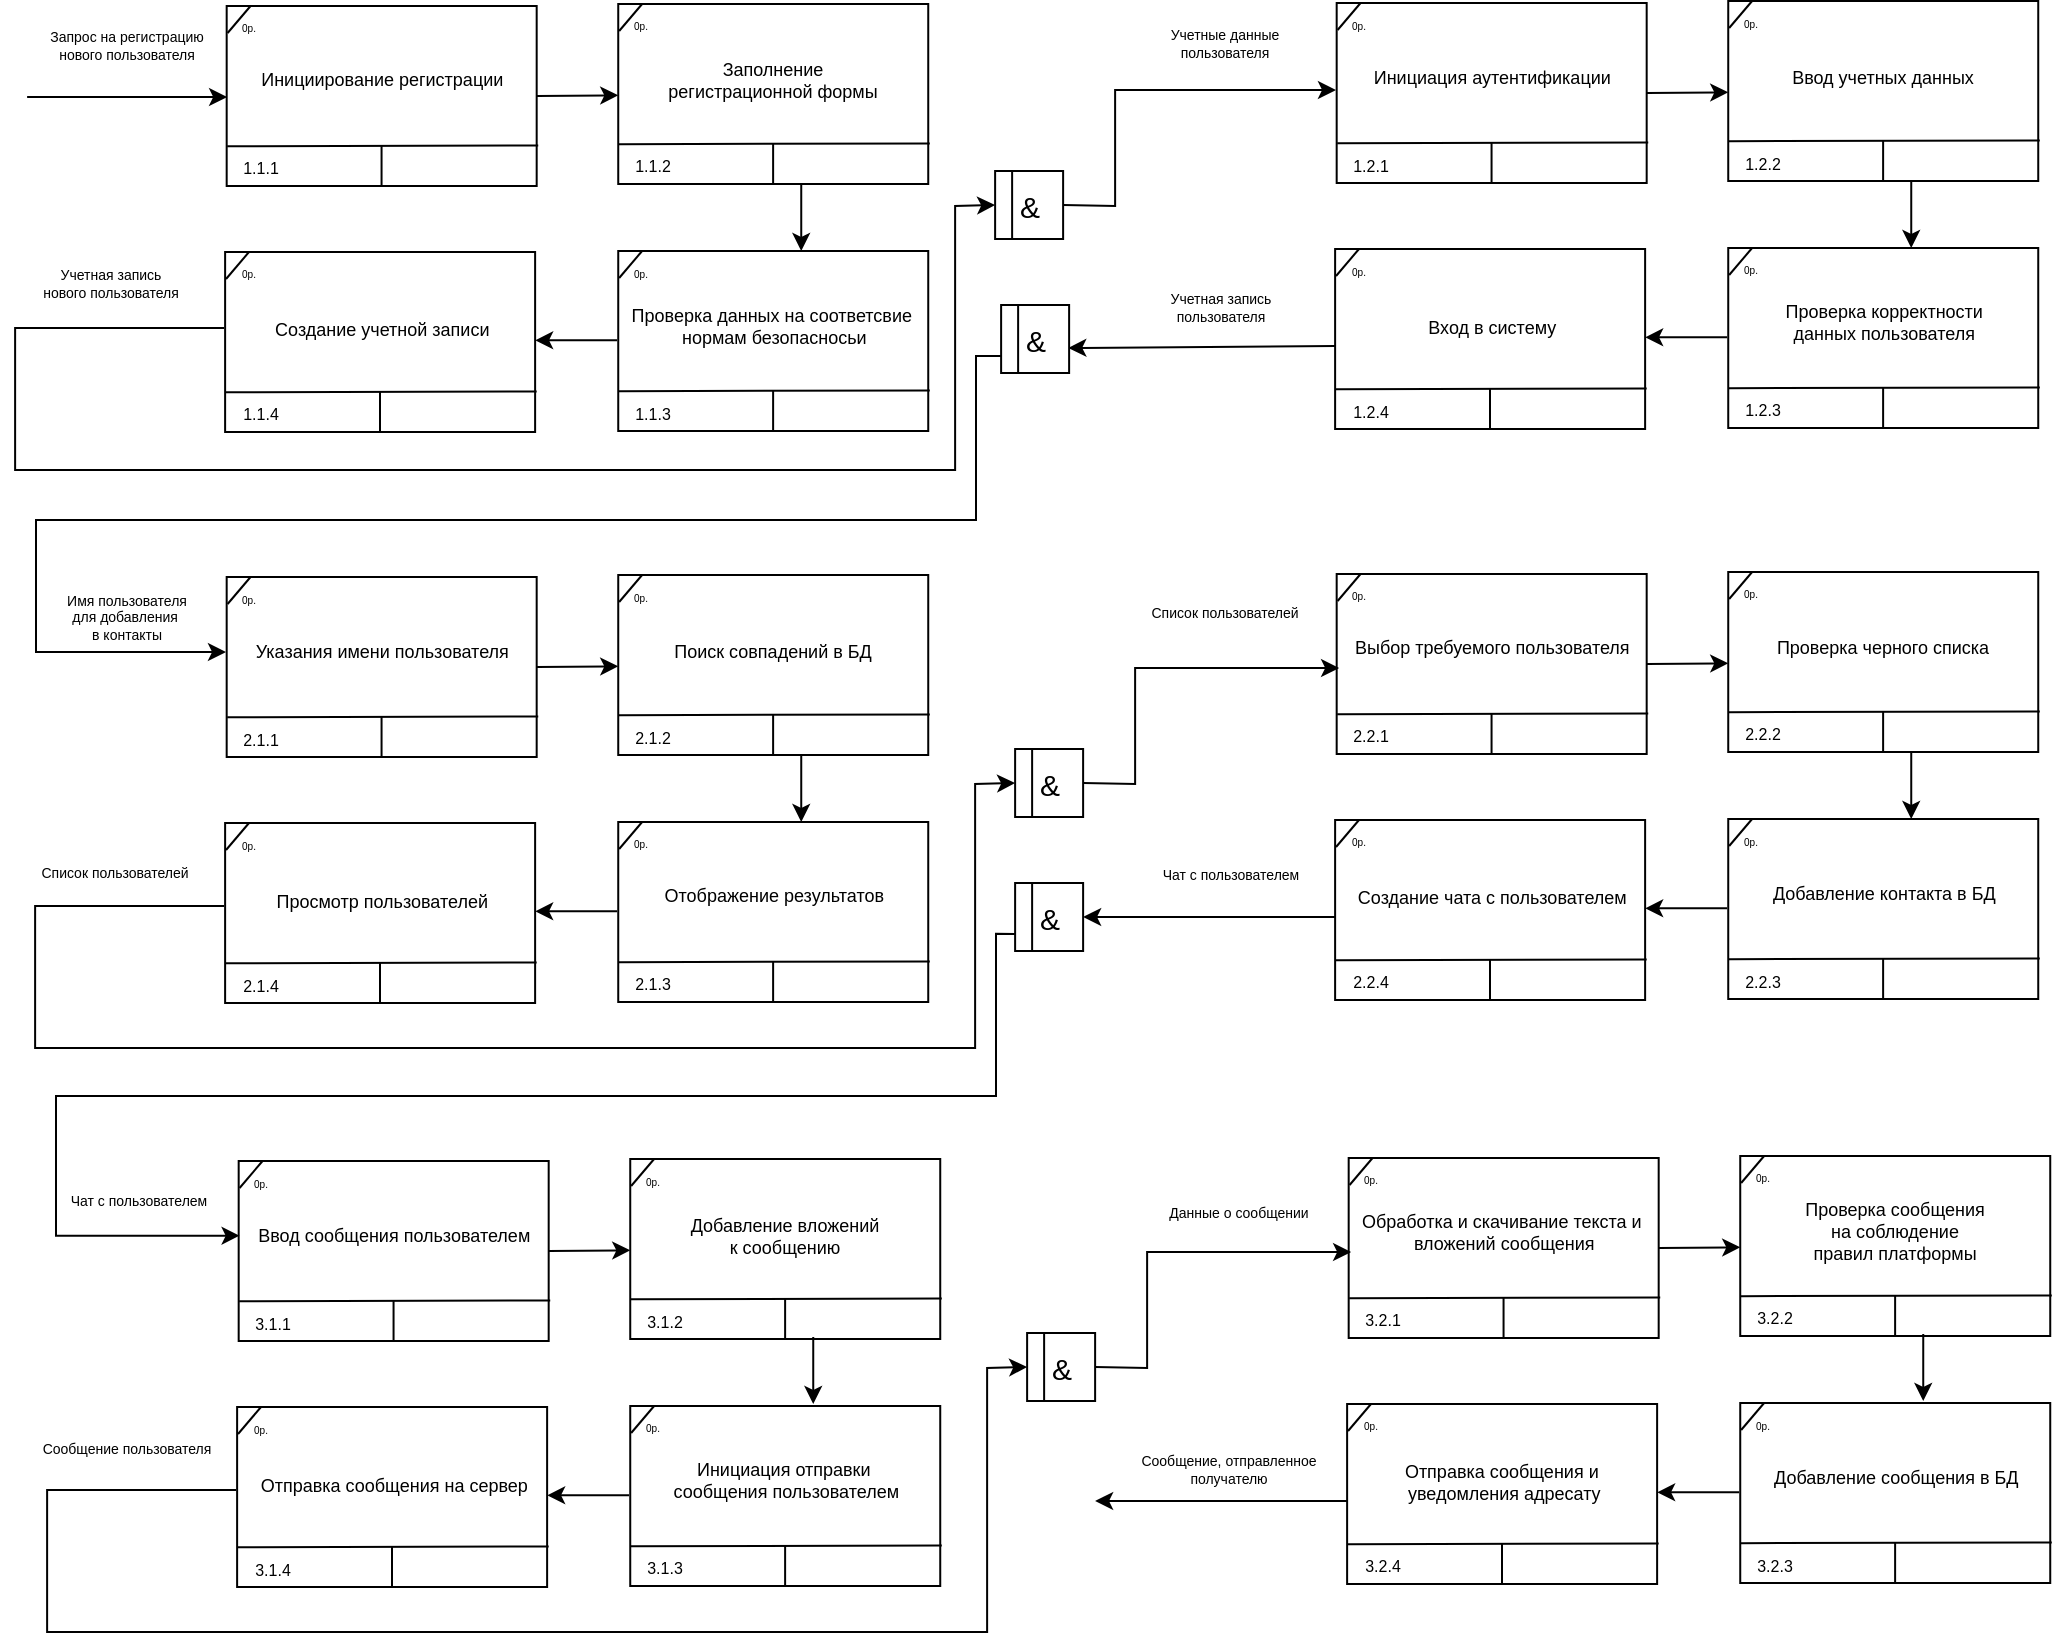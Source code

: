 <mxfile version="22.0.6" type="device">
  <diagram name="Страница — 1" id="gIKp3Uan3dsmI0In-pl2">
    <mxGraphModel dx="614" dy="-869" grid="1" gridSize="10" guides="1" tooltips="1" connect="1" arrows="1" fold="1" page="1" pageScale="1" pageWidth="827" pageHeight="1169" background="none" math="0" shadow="0">
      <root>
        <mxCell id="0" />
        <mxCell id="1" parent="0" />
        <mxCell id="M9uhc5HD6TSEB5luogaD-2" value="" style="endArrow=classic;html=1;rounded=0;entryX=0;entryY=0.5;entryDx=0;entryDy=0;" parent="1" edge="1">
          <mxGeometry width="50" height="50" relative="1" as="geometry">
            <mxPoint x="107.56" y="1520.5" as="sourcePoint" />
            <mxPoint x="207.56" y="1520.5" as="targetPoint" />
          </mxGeometry>
        </mxCell>
        <mxCell id="M9uhc5HD6TSEB5luogaD-71" value="" style="rounded=0;whiteSpace=wrap;html=1;gradientColor=none;glass=0;shadow=0;" parent="1" vertex="1">
          <mxGeometry x="207.34" y="1475" width="155" height="90" as="geometry" />
        </mxCell>
        <mxCell id="M9uhc5HD6TSEB5luogaD-72" value="" style="endArrow=none;html=1;rounded=0;exitX=0.003;exitY=0.15;exitDx=0;exitDy=0;entryX=0.077;entryY=0;entryDx=0;entryDy=0;entryPerimeter=0;jumpSize=100;endSize=6;jumpStyle=none;exitPerimeter=0;" parent="1" source="M9uhc5HD6TSEB5luogaD-71" target="M9uhc5HD6TSEB5luogaD-71" edge="1">
          <mxGeometry width="50" height="50" relative="1" as="geometry">
            <mxPoint x="207.34" y="1488.32" as="sourcePoint" />
            <mxPoint x="221.86" y="1475" as="targetPoint" />
          </mxGeometry>
        </mxCell>
        <mxCell id="M9uhc5HD6TSEB5luogaD-73" value="0р." style="text;html=1;align=center;verticalAlign=middle;resizable=0;points=[];autosize=1;strokeColor=none;fillColor=none;fontSize=5;" parent="1" vertex="1">
          <mxGeometry x="203.34" y="1475" width="30" height="20" as="geometry" />
        </mxCell>
        <mxCell id="M9uhc5HD6TSEB5luogaD-74" value="" style="endArrow=none;html=1;rounded=0;exitX=0.002;exitY=0.635;exitDx=0;exitDy=0;exitPerimeter=0;entryX=1.005;entryY=0.786;entryDx=0;entryDy=0;entryPerimeter=0;" parent="1" edge="1">
          <mxGeometry width="50" height="50" relative="1" as="geometry">
            <mxPoint x="207.58" y="1545.1" as="sourcePoint" />
            <mxPoint x="363.115" y="1544.74" as="targetPoint" />
          </mxGeometry>
        </mxCell>
        <mxCell id="M9uhc5HD6TSEB5luogaD-75" value="1.1.1" style="text;html=1;align=center;verticalAlign=middle;resizable=0;points=[];autosize=1;strokeColor=none;fillColor=none;fontSize=8;" parent="1" vertex="1">
          <mxGeometry x="204.34" y="1546" width="40" height="20" as="geometry" />
        </mxCell>
        <mxCell id="M9uhc5HD6TSEB5luogaD-76" value="&lt;p style=&quot;margin: 0cm; text-indent: 35.45pt;&quot; class=&quot;MsoListParagraph&quot;&gt;Инициирование регистрации&lt;br&gt;&lt;/p&gt;" style="text;html=1;align=center;verticalAlign=middle;resizable=0;points=[];autosize=1;strokeColor=none;fillColor=none;fontSize=9;" parent="1" vertex="1">
          <mxGeometry x="166.34" y="1502" width="190" height="20" as="geometry" />
        </mxCell>
        <mxCell id="M9uhc5HD6TSEB5luogaD-77" value="" style="endArrow=none;html=1;rounded=0;entryX=0.5;entryY=1;entryDx=0;entryDy=0;" parent="1" edge="1">
          <mxGeometry width="50" height="50" relative="1" as="geometry">
            <mxPoint x="284.78" y="1545" as="sourcePoint" />
            <mxPoint x="284.78" y="1565" as="targetPoint" />
          </mxGeometry>
        </mxCell>
        <mxCell id="M9uhc5HD6TSEB5luogaD-78" value="" style="rounded=0;whiteSpace=wrap;html=1;gradientColor=none;glass=0;shadow=0;" parent="1" vertex="1">
          <mxGeometry x="403.12" y="1474" width="155" height="90" as="geometry" />
        </mxCell>
        <mxCell id="M9uhc5HD6TSEB5luogaD-79" value="" style="endArrow=none;html=1;rounded=0;exitX=0.003;exitY=0.15;exitDx=0;exitDy=0;entryX=0.077;entryY=0;entryDx=0;entryDy=0;entryPerimeter=0;jumpSize=100;endSize=6;jumpStyle=none;exitPerimeter=0;" parent="1" source="M9uhc5HD6TSEB5luogaD-78" target="M9uhc5HD6TSEB5luogaD-78" edge="1">
          <mxGeometry width="50" height="50" relative="1" as="geometry">
            <mxPoint x="403.12" y="1487.32" as="sourcePoint" />
            <mxPoint x="417.64" y="1474" as="targetPoint" />
          </mxGeometry>
        </mxCell>
        <mxCell id="M9uhc5HD6TSEB5luogaD-80" value="0р." style="text;html=1;align=center;verticalAlign=middle;resizable=0;points=[];autosize=1;strokeColor=none;fillColor=none;fontSize=5;" parent="1" vertex="1">
          <mxGeometry x="399.12" y="1474" width="30" height="20" as="geometry" />
        </mxCell>
        <mxCell id="M9uhc5HD6TSEB5luogaD-81" value="" style="endArrow=none;html=1;rounded=0;exitX=0.002;exitY=0.635;exitDx=0;exitDy=0;exitPerimeter=0;entryX=1.005;entryY=0.786;entryDx=0;entryDy=0;entryPerimeter=0;" parent="1" edge="1">
          <mxGeometry width="50" height="50" relative="1" as="geometry">
            <mxPoint x="403.36" y="1544.1" as="sourcePoint" />
            <mxPoint x="558.895" y="1543.74" as="targetPoint" />
          </mxGeometry>
        </mxCell>
        <mxCell id="M9uhc5HD6TSEB5luogaD-82" value="1.1.2" style="text;html=1;align=center;verticalAlign=middle;resizable=0;points=[];autosize=1;strokeColor=none;fillColor=none;fontSize=8;" parent="1" vertex="1">
          <mxGeometry x="400.12" y="1545" width="40" height="20" as="geometry" />
        </mxCell>
        <mxCell id="M9uhc5HD6TSEB5luogaD-83" value="" style="endArrow=none;html=1;rounded=0;entryX=0.5;entryY=1;entryDx=0;entryDy=0;" parent="1" edge="1">
          <mxGeometry width="50" height="50" relative="1" as="geometry">
            <mxPoint x="480.56" y="1544" as="sourcePoint" />
            <mxPoint x="480.56" y="1564" as="targetPoint" />
          </mxGeometry>
        </mxCell>
        <mxCell id="M9uhc5HD6TSEB5luogaD-84" value="" style="endArrow=classic;html=1;rounded=0;exitX=1;exitY=0.5;exitDx=0;exitDy=0;" parent="1" source="M9uhc5HD6TSEB5luogaD-71" target="M9uhc5HD6TSEB5luogaD-78" edge="1">
          <mxGeometry width="50" height="50" relative="1" as="geometry">
            <mxPoint x="367.12" y="1568" as="sourcePoint" />
            <mxPoint x="407.12" y="1518" as="targetPoint" />
          </mxGeometry>
        </mxCell>
        <mxCell id="M9uhc5HD6TSEB5luogaD-85" value="" style="rounded=0;whiteSpace=wrap;html=1;gradientColor=none;glass=0;shadow=0;" parent="1" vertex="1">
          <mxGeometry x="403.12" y="1597.5" width="155" height="90" as="geometry" />
        </mxCell>
        <mxCell id="M9uhc5HD6TSEB5luogaD-86" value="" style="endArrow=none;html=1;rounded=0;exitX=0.003;exitY=0.15;exitDx=0;exitDy=0;entryX=0.077;entryY=0;entryDx=0;entryDy=0;entryPerimeter=0;jumpSize=100;endSize=6;jumpStyle=none;exitPerimeter=0;" parent="1" source="M9uhc5HD6TSEB5luogaD-85" target="M9uhc5HD6TSEB5luogaD-85" edge="1">
          <mxGeometry width="50" height="50" relative="1" as="geometry">
            <mxPoint x="403.12" y="1610.82" as="sourcePoint" />
            <mxPoint x="417.64" y="1597.5" as="targetPoint" />
          </mxGeometry>
        </mxCell>
        <mxCell id="M9uhc5HD6TSEB5luogaD-87" value="0р." style="text;html=1;align=center;verticalAlign=middle;resizable=0;points=[];autosize=1;strokeColor=none;fillColor=none;fontSize=5;" parent="1" vertex="1">
          <mxGeometry x="399.12" y="1597.5" width="30" height="20" as="geometry" />
        </mxCell>
        <mxCell id="M9uhc5HD6TSEB5luogaD-88" value="" style="endArrow=none;html=1;rounded=0;exitX=0.002;exitY=0.635;exitDx=0;exitDy=0;exitPerimeter=0;entryX=1.005;entryY=0.786;entryDx=0;entryDy=0;entryPerimeter=0;" parent="1" edge="1">
          <mxGeometry width="50" height="50" relative="1" as="geometry">
            <mxPoint x="403.36" y="1667.6" as="sourcePoint" />
            <mxPoint x="558.895" y="1667.24" as="targetPoint" />
          </mxGeometry>
        </mxCell>
        <mxCell id="M9uhc5HD6TSEB5luogaD-89" value="1.1.3" style="text;html=1;align=center;verticalAlign=middle;resizable=0;points=[];autosize=1;strokeColor=none;fillColor=none;fontSize=8;" parent="1" vertex="1">
          <mxGeometry x="400.12" y="1668.5" width="40" height="20" as="geometry" />
        </mxCell>
        <mxCell id="M9uhc5HD6TSEB5luogaD-90" value="&lt;p style=&quot;border-color: var(--border-color); margin: 0cm; text-indent: 35.45pt;&quot; class=&quot;MsoListParagraph&quot;&gt;Проверка данных на соответсвие&amp;nbsp;&lt;/p&gt;&lt;p style=&quot;border-color: var(--border-color); margin: 0cm; text-indent: 35.45pt;&quot; class=&quot;MsoListParagraph&quot;&gt;нормам безопасносьи&lt;/p&gt;" style="text;html=1;align=center;verticalAlign=middle;resizable=0;points=[];autosize=1;strokeColor=none;fillColor=none;fontSize=9;" parent="1" vertex="1">
          <mxGeometry x="352.12" y="1614.5" width="210" height="40" as="geometry" />
        </mxCell>
        <mxCell id="M9uhc5HD6TSEB5luogaD-91" value="" style="endArrow=none;html=1;rounded=0;entryX=0.5;entryY=1;entryDx=0;entryDy=0;" parent="1" edge="1">
          <mxGeometry width="50" height="50" relative="1" as="geometry">
            <mxPoint x="480.56" y="1667.5" as="sourcePoint" />
            <mxPoint x="480.56" y="1687.5" as="targetPoint" />
          </mxGeometry>
        </mxCell>
        <mxCell id="M9uhc5HD6TSEB5luogaD-92" value="" style="endArrow=classic;html=1;rounded=0;exitX=0.5;exitY=1;exitDx=0;exitDy=0;entryX=0.5;entryY=0;entryDx=0;entryDy=0;" parent="1" edge="1">
          <mxGeometry width="50" height="50" relative="1" as="geometry">
            <mxPoint x="494.62" y="1564" as="sourcePoint" />
            <mxPoint x="494.62" y="1597.5" as="targetPoint" />
          </mxGeometry>
        </mxCell>
        <mxCell id="M9uhc5HD6TSEB5luogaD-93" value="" style="rounded=0;whiteSpace=wrap;html=1;gradientColor=none;glass=0;shadow=0;" parent="1" vertex="1">
          <mxGeometry x="206.56" y="1598" width="155" height="90" as="geometry" />
        </mxCell>
        <mxCell id="M9uhc5HD6TSEB5luogaD-94" value="" style="endArrow=none;html=1;rounded=0;exitX=0.003;exitY=0.15;exitDx=0;exitDy=0;entryX=0.077;entryY=0;entryDx=0;entryDy=0;entryPerimeter=0;jumpSize=100;endSize=6;jumpStyle=none;exitPerimeter=0;" parent="1" source="M9uhc5HD6TSEB5luogaD-93" target="M9uhc5HD6TSEB5luogaD-93" edge="1">
          <mxGeometry width="50" height="50" relative="1" as="geometry">
            <mxPoint x="206.56" y="1611.32" as="sourcePoint" />
            <mxPoint x="221.08" y="1598" as="targetPoint" />
          </mxGeometry>
        </mxCell>
        <mxCell id="M9uhc5HD6TSEB5luogaD-95" value="0р." style="text;html=1;align=center;verticalAlign=middle;resizable=0;points=[];autosize=1;strokeColor=none;fillColor=none;fontSize=5;" parent="1" vertex="1">
          <mxGeometry x="202.56" y="1598" width="30" height="20" as="geometry" />
        </mxCell>
        <mxCell id="M9uhc5HD6TSEB5luogaD-96" value="" style="endArrow=none;html=1;rounded=0;exitX=0.002;exitY=0.635;exitDx=0;exitDy=0;exitPerimeter=0;entryX=1.005;entryY=0.786;entryDx=0;entryDy=0;entryPerimeter=0;" parent="1" edge="1">
          <mxGeometry width="50" height="50" relative="1" as="geometry">
            <mxPoint x="206.8" y="1668.1" as="sourcePoint" />
            <mxPoint x="362.335" y="1667.74" as="targetPoint" />
          </mxGeometry>
        </mxCell>
        <mxCell id="M9uhc5HD6TSEB5luogaD-97" value="1.1.4" style="text;html=1;align=center;verticalAlign=middle;resizable=0;points=[];autosize=1;strokeColor=none;fillColor=none;fontSize=8;" parent="1" vertex="1">
          <mxGeometry x="203.56" y="1669" width="40" height="20" as="geometry" />
        </mxCell>
        <mxCell id="M9uhc5HD6TSEB5luogaD-98" value="&lt;p style=&quot;border-color: var(--border-color); margin: 0cm; text-indent: 35.45pt;&quot; class=&quot;MsoListParagraph&quot;&gt;Создание учетной записи&lt;br&gt;&lt;/p&gt;" style="text;html=1;align=center;verticalAlign=middle;resizable=0;points=[];autosize=1;strokeColor=none;fillColor=none;fontSize=9;" parent="1" vertex="1">
          <mxGeometry x="170.56" y="1627" width="180" height="20" as="geometry" />
        </mxCell>
        <mxCell id="M9uhc5HD6TSEB5luogaD-99" value="" style="endArrow=none;html=1;rounded=0;entryX=0.5;entryY=1;entryDx=0;entryDy=0;" parent="1" edge="1">
          <mxGeometry width="50" height="50" relative="1" as="geometry">
            <mxPoint x="284" y="1668" as="sourcePoint" />
            <mxPoint x="284" y="1688" as="targetPoint" />
          </mxGeometry>
        </mxCell>
        <mxCell id="M9uhc5HD6TSEB5luogaD-100" value="" style="endArrow=none;html=1;rounded=0;exitX=1;exitY=0.5;exitDx=0;exitDy=0;startArrow=classic;startFill=1;endFill=0;" parent="1" edge="1">
          <mxGeometry width="50" height="50" relative="1" as="geometry">
            <mxPoint x="361.56" y="1642.14" as="sourcePoint" />
            <mxPoint x="402.56" y="1642.14" as="targetPoint" />
          </mxGeometry>
        </mxCell>
        <mxCell id="M9uhc5HD6TSEB5luogaD-101" value="Учетная запись &lt;br&gt;нового пользователя" style="text;html=1;align=center;verticalAlign=middle;resizable=0;points=[];autosize=1;strokeColor=none;fillColor=none;fontSize=7;" parent="1" vertex="1">
          <mxGeometry x="103.56" y="1598.5" width="90" height="30" as="geometry" />
        </mxCell>
        <mxCell id="M9uhc5HD6TSEB5luogaD-102" value="Запрос на регистрацию&lt;br&gt;нового пользователя" style="text;html=1;align=center;verticalAlign=middle;resizable=0;points=[];autosize=1;strokeColor=none;fillColor=none;fontSize=7;" parent="1" vertex="1">
          <mxGeometry x="106.56" y="1480" width="100" height="30" as="geometry" />
        </mxCell>
        <mxCell id="M9uhc5HD6TSEB5luogaD-103" value="Заполнение &lt;br&gt;регистрационной формы" style="text;html=1;align=center;verticalAlign=middle;resizable=0;points=[];autosize=1;strokeColor=none;fillColor=none;fontSize=9;" parent="1" vertex="1">
          <mxGeometry x="414.56" y="1492" width="130" height="40" as="geometry" />
        </mxCell>
        <mxCell id="M9uhc5HD6TSEB5luogaD-104" value="" style="rounded=0;whiteSpace=wrap;html=1;gradientColor=none;glass=0;shadow=0;" parent="1" vertex="1">
          <mxGeometry x="762.34" y="1473.5" width="155" height="90" as="geometry" />
        </mxCell>
        <mxCell id="M9uhc5HD6TSEB5luogaD-105" value="" style="endArrow=none;html=1;rounded=0;exitX=0.003;exitY=0.15;exitDx=0;exitDy=0;entryX=0.077;entryY=0;entryDx=0;entryDy=0;entryPerimeter=0;jumpSize=100;endSize=6;jumpStyle=none;exitPerimeter=0;" parent="1" source="M9uhc5HD6TSEB5luogaD-104" target="M9uhc5HD6TSEB5luogaD-104" edge="1">
          <mxGeometry width="50" height="50" relative="1" as="geometry">
            <mxPoint x="762.34" y="1486.82" as="sourcePoint" />
            <mxPoint x="776.86" y="1473.5" as="targetPoint" />
          </mxGeometry>
        </mxCell>
        <mxCell id="M9uhc5HD6TSEB5luogaD-106" value="0р." style="text;html=1;align=center;verticalAlign=middle;resizable=0;points=[];autosize=1;strokeColor=none;fillColor=none;fontSize=5;" parent="1" vertex="1">
          <mxGeometry x="758.34" y="1473.5" width="30" height="20" as="geometry" />
        </mxCell>
        <mxCell id="M9uhc5HD6TSEB5luogaD-107" value="" style="endArrow=none;html=1;rounded=0;exitX=0.002;exitY=0.635;exitDx=0;exitDy=0;exitPerimeter=0;entryX=1.005;entryY=0.786;entryDx=0;entryDy=0;entryPerimeter=0;" parent="1" edge="1">
          <mxGeometry width="50" height="50" relative="1" as="geometry">
            <mxPoint x="762.58" y="1543.6" as="sourcePoint" />
            <mxPoint x="918.115" y="1543.24" as="targetPoint" />
          </mxGeometry>
        </mxCell>
        <mxCell id="M9uhc5HD6TSEB5luogaD-108" value="1.2.1" style="text;html=1;align=center;verticalAlign=middle;resizable=0;points=[];autosize=1;strokeColor=none;fillColor=none;fontSize=8;" parent="1" vertex="1">
          <mxGeometry x="759.34" y="1544.5" width="40" height="20" as="geometry" />
        </mxCell>
        <mxCell id="M9uhc5HD6TSEB5luogaD-109" value="&lt;p style=&quot;margin: 0cm; text-indent: 35.45pt;&quot; class=&quot;MsoListParagraph&quot;&gt;Инициация аутентификации&lt;br&gt;&lt;/p&gt;" style="text;html=1;align=center;verticalAlign=middle;resizable=0;points=[];autosize=1;strokeColor=none;fillColor=none;fontSize=9;" parent="1" vertex="1">
          <mxGeometry x="721.34" y="1500.5" width="190" height="20" as="geometry" />
        </mxCell>
        <mxCell id="M9uhc5HD6TSEB5luogaD-110" value="" style="endArrow=none;html=1;rounded=0;entryX=0.5;entryY=1;entryDx=0;entryDy=0;" parent="1" edge="1">
          <mxGeometry width="50" height="50" relative="1" as="geometry">
            <mxPoint x="839.78" y="1543.5" as="sourcePoint" />
            <mxPoint x="839.78" y="1563.5" as="targetPoint" />
          </mxGeometry>
        </mxCell>
        <mxCell id="M9uhc5HD6TSEB5luogaD-111" value="" style="rounded=0;whiteSpace=wrap;html=1;gradientColor=none;glass=0;shadow=0;" parent="1" vertex="1">
          <mxGeometry x="958.12" y="1472.5" width="155" height="90" as="geometry" />
        </mxCell>
        <mxCell id="M9uhc5HD6TSEB5luogaD-112" value="" style="endArrow=none;html=1;rounded=0;exitX=0.003;exitY=0.15;exitDx=0;exitDy=0;entryX=0.077;entryY=0;entryDx=0;entryDy=0;entryPerimeter=0;jumpSize=100;endSize=6;jumpStyle=none;exitPerimeter=0;" parent="1" source="M9uhc5HD6TSEB5luogaD-111" target="M9uhc5HD6TSEB5luogaD-111" edge="1">
          <mxGeometry width="50" height="50" relative="1" as="geometry">
            <mxPoint x="958.12" y="1485.82" as="sourcePoint" />
            <mxPoint x="972.64" y="1472.5" as="targetPoint" />
          </mxGeometry>
        </mxCell>
        <mxCell id="M9uhc5HD6TSEB5luogaD-113" value="0р." style="text;html=1;align=center;verticalAlign=middle;resizable=0;points=[];autosize=1;strokeColor=none;fillColor=none;fontSize=5;" parent="1" vertex="1">
          <mxGeometry x="954.12" y="1472.5" width="30" height="20" as="geometry" />
        </mxCell>
        <mxCell id="M9uhc5HD6TSEB5luogaD-114" value="" style="endArrow=none;html=1;rounded=0;exitX=0.002;exitY=0.635;exitDx=0;exitDy=0;exitPerimeter=0;entryX=1.005;entryY=0.786;entryDx=0;entryDy=0;entryPerimeter=0;" parent="1" edge="1">
          <mxGeometry width="50" height="50" relative="1" as="geometry">
            <mxPoint x="958.36" y="1542.6" as="sourcePoint" />
            <mxPoint x="1113.895" y="1542.24" as="targetPoint" />
          </mxGeometry>
        </mxCell>
        <mxCell id="M9uhc5HD6TSEB5luogaD-115" value="1.2.2" style="text;html=1;align=center;verticalAlign=middle;resizable=0;points=[];autosize=1;strokeColor=none;fillColor=none;fontSize=8;" parent="1" vertex="1">
          <mxGeometry x="955.12" y="1543.5" width="40" height="20" as="geometry" />
        </mxCell>
        <mxCell id="M9uhc5HD6TSEB5luogaD-116" value="" style="endArrow=none;html=1;rounded=0;entryX=0.5;entryY=1;entryDx=0;entryDy=0;" parent="1" edge="1">
          <mxGeometry width="50" height="50" relative="1" as="geometry">
            <mxPoint x="1035.56" y="1542.5" as="sourcePoint" />
            <mxPoint x="1035.56" y="1562.5" as="targetPoint" />
          </mxGeometry>
        </mxCell>
        <mxCell id="M9uhc5HD6TSEB5luogaD-117" value="" style="endArrow=classic;html=1;rounded=0;exitX=1;exitY=0.5;exitDx=0;exitDy=0;" parent="1" source="M9uhc5HD6TSEB5luogaD-104" target="M9uhc5HD6TSEB5luogaD-111" edge="1">
          <mxGeometry width="50" height="50" relative="1" as="geometry">
            <mxPoint x="922.12" y="1566.5" as="sourcePoint" />
            <mxPoint x="962.12" y="1516.5" as="targetPoint" />
          </mxGeometry>
        </mxCell>
        <mxCell id="M9uhc5HD6TSEB5luogaD-118" value="" style="rounded=0;whiteSpace=wrap;html=1;gradientColor=none;glass=0;shadow=0;" parent="1" vertex="1">
          <mxGeometry x="958.12" y="1596" width="155" height="90" as="geometry" />
        </mxCell>
        <mxCell id="M9uhc5HD6TSEB5luogaD-119" value="" style="endArrow=none;html=1;rounded=0;exitX=0.003;exitY=0.15;exitDx=0;exitDy=0;entryX=0.077;entryY=0;entryDx=0;entryDy=0;entryPerimeter=0;jumpSize=100;endSize=6;jumpStyle=none;exitPerimeter=0;" parent="1" source="M9uhc5HD6TSEB5luogaD-118" target="M9uhc5HD6TSEB5luogaD-118" edge="1">
          <mxGeometry width="50" height="50" relative="1" as="geometry">
            <mxPoint x="958.12" y="1609.32" as="sourcePoint" />
            <mxPoint x="972.64" y="1596" as="targetPoint" />
          </mxGeometry>
        </mxCell>
        <mxCell id="M9uhc5HD6TSEB5luogaD-120" value="0р." style="text;html=1;align=center;verticalAlign=middle;resizable=0;points=[];autosize=1;strokeColor=none;fillColor=none;fontSize=5;" parent="1" vertex="1">
          <mxGeometry x="954.12" y="1596" width="30" height="20" as="geometry" />
        </mxCell>
        <mxCell id="M9uhc5HD6TSEB5luogaD-121" value="" style="endArrow=none;html=1;rounded=0;exitX=0.002;exitY=0.635;exitDx=0;exitDy=0;exitPerimeter=0;entryX=1.005;entryY=0.786;entryDx=0;entryDy=0;entryPerimeter=0;" parent="1" edge="1">
          <mxGeometry width="50" height="50" relative="1" as="geometry">
            <mxPoint x="958.36" y="1666.1" as="sourcePoint" />
            <mxPoint x="1113.895" y="1665.74" as="targetPoint" />
          </mxGeometry>
        </mxCell>
        <mxCell id="M9uhc5HD6TSEB5luogaD-122" value="1.2.3" style="text;html=1;align=center;verticalAlign=middle;resizable=0;points=[];autosize=1;strokeColor=none;fillColor=none;fontSize=8;" parent="1" vertex="1">
          <mxGeometry x="955.12" y="1667" width="40" height="20" as="geometry" />
        </mxCell>
        <mxCell id="M9uhc5HD6TSEB5luogaD-123" value="&lt;p style=&quot;border-color: var(--border-color); margin: 0cm; text-indent: 35.45pt;&quot; class=&quot;MsoListParagraph&quot;&gt;Проверка корректности&lt;/p&gt;&lt;p style=&quot;border-color: var(--border-color); margin: 0cm; text-indent: 35.45pt;&quot; class=&quot;MsoListParagraph&quot;&gt;&lt;span style=&quot;text-indent: 35.45pt; background-color: initial;&quot;&gt;данных пользователя&lt;/span&gt;&lt;/p&gt;" style="text;html=1;align=center;verticalAlign=middle;resizable=0;points=[];autosize=1;strokeColor=none;fillColor=none;fontSize=9;" parent="1" vertex="1">
          <mxGeometry x="927.12" y="1613" width="170" height="40" as="geometry" />
        </mxCell>
        <mxCell id="M9uhc5HD6TSEB5luogaD-124" value="" style="endArrow=none;html=1;rounded=0;entryX=0.5;entryY=1;entryDx=0;entryDy=0;" parent="1" edge="1">
          <mxGeometry width="50" height="50" relative="1" as="geometry">
            <mxPoint x="1035.56" y="1666" as="sourcePoint" />
            <mxPoint x="1035.56" y="1686" as="targetPoint" />
          </mxGeometry>
        </mxCell>
        <mxCell id="M9uhc5HD6TSEB5luogaD-125" value="" style="endArrow=classic;html=1;rounded=0;exitX=0.5;exitY=1;exitDx=0;exitDy=0;entryX=0.5;entryY=0;entryDx=0;entryDy=0;" parent="1" edge="1">
          <mxGeometry width="50" height="50" relative="1" as="geometry">
            <mxPoint x="1049.62" y="1562.5" as="sourcePoint" />
            <mxPoint x="1049.62" y="1596" as="targetPoint" />
          </mxGeometry>
        </mxCell>
        <mxCell id="M9uhc5HD6TSEB5luogaD-126" value="" style="rounded=0;whiteSpace=wrap;html=1;gradientColor=none;glass=0;shadow=0;" parent="1" vertex="1">
          <mxGeometry x="761.56" y="1596.5" width="155" height="90" as="geometry" />
        </mxCell>
        <mxCell id="M9uhc5HD6TSEB5luogaD-127" value="" style="endArrow=none;html=1;rounded=0;exitX=0.003;exitY=0.15;exitDx=0;exitDy=0;entryX=0.077;entryY=0;entryDx=0;entryDy=0;entryPerimeter=0;jumpSize=100;endSize=6;jumpStyle=none;exitPerimeter=0;" parent="1" source="M9uhc5HD6TSEB5luogaD-126" target="M9uhc5HD6TSEB5luogaD-126" edge="1">
          <mxGeometry width="50" height="50" relative="1" as="geometry">
            <mxPoint x="761.56" y="1609.82" as="sourcePoint" />
            <mxPoint x="776.08" y="1596.5" as="targetPoint" />
          </mxGeometry>
        </mxCell>
        <mxCell id="M9uhc5HD6TSEB5luogaD-128" value="0р." style="text;html=1;align=center;verticalAlign=middle;resizable=0;points=[];autosize=1;strokeColor=none;fillColor=none;fontSize=5;" parent="1" vertex="1">
          <mxGeometry x="757.56" y="1596.5" width="30" height="20" as="geometry" />
        </mxCell>
        <mxCell id="M9uhc5HD6TSEB5luogaD-129" value="" style="endArrow=none;html=1;rounded=0;exitX=0.002;exitY=0.635;exitDx=0;exitDy=0;exitPerimeter=0;entryX=1.005;entryY=0.786;entryDx=0;entryDy=0;entryPerimeter=0;" parent="1" edge="1">
          <mxGeometry width="50" height="50" relative="1" as="geometry">
            <mxPoint x="761.8" y="1666.6" as="sourcePoint" />
            <mxPoint x="917.335" y="1666.24" as="targetPoint" />
          </mxGeometry>
        </mxCell>
        <mxCell id="M9uhc5HD6TSEB5luogaD-130" value="1.2.4" style="text;html=1;align=center;verticalAlign=middle;resizable=0;points=[];autosize=1;strokeColor=none;fillColor=none;fontSize=8;" parent="1" vertex="1">
          <mxGeometry x="758.56" y="1667.5" width="40" height="20" as="geometry" />
        </mxCell>
        <mxCell id="M9uhc5HD6TSEB5luogaD-131" value="&lt;p style=&quot;border-color: var(--border-color); margin: 0cm; text-indent: 35.45pt;&quot; class=&quot;MsoListParagraph&quot;&gt;Вход в систему&lt;/p&gt;" style="text;html=1;align=center;verticalAlign=middle;resizable=0;points=[];autosize=1;strokeColor=none;fillColor=none;fontSize=9;" parent="1" vertex="1">
          <mxGeometry x="750.56" y="1625.5" width="130" height="20" as="geometry" />
        </mxCell>
        <mxCell id="M9uhc5HD6TSEB5luogaD-132" value="" style="endArrow=none;html=1;rounded=0;entryX=0.5;entryY=1;entryDx=0;entryDy=0;" parent="1" edge="1">
          <mxGeometry width="50" height="50" relative="1" as="geometry">
            <mxPoint x="839" y="1666.5" as="sourcePoint" />
            <mxPoint x="839" y="1686.5" as="targetPoint" />
          </mxGeometry>
        </mxCell>
        <mxCell id="M9uhc5HD6TSEB5luogaD-133" value="" style="endArrow=none;html=1;rounded=0;exitX=1;exitY=0.5;exitDx=0;exitDy=0;startArrow=classic;startFill=1;endFill=0;" parent="1" edge="1">
          <mxGeometry width="50" height="50" relative="1" as="geometry">
            <mxPoint x="916.56" y="1640.64" as="sourcePoint" />
            <mxPoint x="957.56" y="1640.64" as="targetPoint" />
          </mxGeometry>
        </mxCell>
        <mxCell id="M9uhc5HD6TSEB5luogaD-134" value="" style="endArrow=none;html=1;rounded=0;entryX=0;entryY=0.5;entryDx=0;entryDy=0;startArrow=classic;startFill=1;endFill=0;exitX=0.988;exitY=0.632;exitDx=0;exitDy=0;exitPerimeter=0;" parent="1" source="M9uhc5HD6TSEB5luogaD-218" edge="1">
          <mxGeometry width="50" height="50" relative="1" as="geometry">
            <mxPoint x="661.56" y="1645" as="sourcePoint" />
            <mxPoint x="761.56" y="1645" as="targetPoint" />
          </mxGeometry>
        </mxCell>
        <mxCell id="M9uhc5HD6TSEB5luogaD-135" value="Учетная запись&lt;br&gt;пользователя" style="text;html=1;align=center;verticalAlign=middle;resizable=0;points=[];autosize=1;strokeColor=none;fillColor=none;fontSize=7;" parent="1" vertex="1">
          <mxGeometry x="668.56" y="1611" width="70" height="30" as="geometry" />
        </mxCell>
        <mxCell id="M9uhc5HD6TSEB5luogaD-136" value="Учетные данные&lt;br&gt;пользователя" style="text;html=1;align=center;verticalAlign=middle;resizable=0;points=[];autosize=1;strokeColor=none;fillColor=none;fontSize=7;" parent="1" vertex="1">
          <mxGeometry x="665.56" y="1478.5" width="80" height="30" as="geometry" />
        </mxCell>
        <mxCell id="M9uhc5HD6TSEB5luogaD-137" value="Ввод учетных данных" style="text;html=1;align=center;verticalAlign=middle;resizable=0;points=[];autosize=1;strokeColor=none;fillColor=none;fontSize=9;" parent="1" vertex="1">
          <mxGeometry x="979.56" y="1500.5" width="110" height="20" as="geometry" />
        </mxCell>
        <mxCell id="M9uhc5HD6TSEB5luogaD-138" value="" style="rounded=0;whiteSpace=wrap;html=1;gradientColor=none;glass=0;shadow=0;" parent="1" vertex="1">
          <mxGeometry x="207.34" y="1760.5" width="155" height="90" as="geometry" />
        </mxCell>
        <mxCell id="M9uhc5HD6TSEB5luogaD-139" value="" style="endArrow=none;html=1;rounded=0;exitX=0.003;exitY=0.15;exitDx=0;exitDy=0;entryX=0.077;entryY=0;entryDx=0;entryDy=0;entryPerimeter=0;jumpSize=100;endSize=6;jumpStyle=none;exitPerimeter=0;" parent="1" source="M9uhc5HD6TSEB5luogaD-138" target="M9uhc5HD6TSEB5luogaD-138" edge="1">
          <mxGeometry width="50" height="50" relative="1" as="geometry">
            <mxPoint x="207.34" y="1773.82" as="sourcePoint" />
            <mxPoint x="221.86" y="1760.5" as="targetPoint" />
          </mxGeometry>
        </mxCell>
        <mxCell id="M9uhc5HD6TSEB5luogaD-140" value="0р." style="text;html=1;align=center;verticalAlign=middle;resizable=0;points=[];autosize=1;strokeColor=none;fillColor=none;fontSize=5;" parent="1" vertex="1">
          <mxGeometry x="203.34" y="1760.5" width="30" height="20" as="geometry" />
        </mxCell>
        <mxCell id="M9uhc5HD6TSEB5luogaD-141" value="" style="endArrow=none;html=1;rounded=0;exitX=0.002;exitY=0.635;exitDx=0;exitDy=0;exitPerimeter=0;entryX=1.005;entryY=0.786;entryDx=0;entryDy=0;entryPerimeter=0;" parent="1" edge="1">
          <mxGeometry width="50" height="50" relative="1" as="geometry">
            <mxPoint x="207.58" y="1830.6" as="sourcePoint" />
            <mxPoint x="363.115" y="1830.24" as="targetPoint" />
          </mxGeometry>
        </mxCell>
        <mxCell id="M9uhc5HD6TSEB5luogaD-142" value="2.1.1" style="text;html=1;align=center;verticalAlign=middle;resizable=0;points=[];autosize=1;strokeColor=none;fillColor=none;fontSize=8;" parent="1" vertex="1">
          <mxGeometry x="204.34" y="1831.5" width="40" height="20" as="geometry" />
        </mxCell>
        <mxCell id="M9uhc5HD6TSEB5luogaD-143" value="&lt;p style=&quot;margin: 0cm; text-indent: 35.45pt;&quot; class=&quot;MsoListParagraph&quot;&gt;Указания имени пользователя&lt;br&gt;&lt;/p&gt;" style="text;html=1;align=center;verticalAlign=middle;resizable=0;points=[];autosize=1;strokeColor=none;fillColor=none;fontSize=9;" parent="1" vertex="1">
          <mxGeometry x="161.34" y="1787.5" width="200" height="20" as="geometry" />
        </mxCell>
        <mxCell id="M9uhc5HD6TSEB5luogaD-144" value="" style="endArrow=none;html=1;rounded=0;entryX=0.5;entryY=1;entryDx=0;entryDy=0;" parent="1" edge="1">
          <mxGeometry width="50" height="50" relative="1" as="geometry">
            <mxPoint x="284.78" y="1830.5" as="sourcePoint" />
            <mxPoint x="284.78" y="1850.5" as="targetPoint" />
          </mxGeometry>
        </mxCell>
        <mxCell id="M9uhc5HD6TSEB5luogaD-145" value="" style="rounded=0;whiteSpace=wrap;html=1;gradientColor=none;glass=0;shadow=0;" parent="1" vertex="1">
          <mxGeometry x="403.12" y="1759.5" width="155" height="90" as="geometry" />
        </mxCell>
        <mxCell id="M9uhc5HD6TSEB5luogaD-146" value="" style="endArrow=none;html=1;rounded=0;exitX=0.003;exitY=0.15;exitDx=0;exitDy=0;entryX=0.077;entryY=0;entryDx=0;entryDy=0;entryPerimeter=0;jumpSize=100;endSize=6;jumpStyle=none;exitPerimeter=0;" parent="1" source="M9uhc5HD6TSEB5luogaD-145" target="M9uhc5HD6TSEB5luogaD-145" edge="1">
          <mxGeometry width="50" height="50" relative="1" as="geometry">
            <mxPoint x="403.12" y="1772.82" as="sourcePoint" />
            <mxPoint x="417.64" y="1759.5" as="targetPoint" />
          </mxGeometry>
        </mxCell>
        <mxCell id="M9uhc5HD6TSEB5luogaD-147" value="0р." style="text;html=1;align=center;verticalAlign=middle;resizable=0;points=[];autosize=1;strokeColor=none;fillColor=none;fontSize=5;" parent="1" vertex="1">
          <mxGeometry x="399.12" y="1759.5" width="30" height="20" as="geometry" />
        </mxCell>
        <mxCell id="M9uhc5HD6TSEB5luogaD-148" value="" style="endArrow=none;html=1;rounded=0;exitX=0.002;exitY=0.635;exitDx=0;exitDy=0;exitPerimeter=0;entryX=1.005;entryY=0.786;entryDx=0;entryDy=0;entryPerimeter=0;" parent="1" edge="1">
          <mxGeometry width="50" height="50" relative="1" as="geometry">
            <mxPoint x="403.36" y="1829.6" as="sourcePoint" />
            <mxPoint x="558.895" y="1829.24" as="targetPoint" />
          </mxGeometry>
        </mxCell>
        <mxCell id="M9uhc5HD6TSEB5luogaD-149" value="2.1.2" style="text;html=1;align=center;verticalAlign=middle;resizable=0;points=[];autosize=1;strokeColor=none;fillColor=none;fontSize=8;" parent="1" vertex="1">
          <mxGeometry x="400.12" y="1830.5" width="40" height="20" as="geometry" />
        </mxCell>
        <mxCell id="M9uhc5HD6TSEB5luogaD-150" value="" style="endArrow=none;html=1;rounded=0;entryX=0.5;entryY=1;entryDx=0;entryDy=0;" parent="1" edge="1">
          <mxGeometry width="50" height="50" relative="1" as="geometry">
            <mxPoint x="480.56" y="1829.5" as="sourcePoint" />
            <mxPoint x="480.56" y="1849.5" as="targetPoint" />
          </mxGeometry>
        </mxCell>
        <mxCell id="M9uhc5HD6TSEB5luogaD-151" value="" style="endArrow=classic;html=1;rounded=0;exitX=1;exitY=0.5;exitDx=0;exitDy=0;" parent="1" source="M9uhc5HD6TSEB5luogaD-138" target="M9uhc5HD6TSEB5luogaD-145" edge="1">
          <mxGeometry width="50" height="50" relative="1" as="geometry">
            <mxPoint x="367.12" y="1853.5" as="sourcePoint" />
            <mxPoint x="407.12" y="1803.5" as="targetPoint" />
          </mxGeometry>
        </mxCell>
        <mxCell id="M9uhc5HD6TSEB5luogaD-152" value="" style="rounded=0;whiteSpace=wrap;html=1;gradientColor=none;glass=0;shadow=0;" parent="1" vertex="1">
          <mxGeometry x="403.12" y="1883" width="155" height="90" as="geometry" />
        </mxCell>
        <mxCell id="M9uhc5HD6TSEB5luogaD-153" value="" style="endArrow=none;html=1;rounded=0;exitX=0.003;exitY=0.15;exitDx=0;exitDy=0;entryX=0.077;entryY=0;entryDx=0;entryDy=0;entryPerimeter=0;jumpSize=100;endSize=6;jumpStyle=none;exitPerimeter=0;" parent="1" source="M9uhc5HD6TSEB5luogaD-152" target="M9uhc5HD6TSEB5luogaD-152" edge="1">
          <mxGeometry width="50" height="50" relative="1" as="geometry">
            <mxPoint x="403.12" y="1896.32" as="sourcePoint" />
            <mxPoint x="417.64" y="1883" as="targetPoint" />
          </mxGeometry>
        </mxCell>
        <mxCell id="M9uhc5HD6TSEB5luogaD-154" value="0р." style="text;html=1;align=center;verticalAlign=middle;resizable=0;points=[];autosize=1;strokeColor=none;fillColor=none;fontSize=5;" parent="1" vertex="1">
          <mxGeometry x="399.12" y="1883" width="30" height="20" as="geometry" />
        </mxCell>
        <mxCell id="M9uhc5HD6TSEB5luogaD-155" value="" style="endArrow=none;html=1;rounded=0;exitX=0.002;exitY=0.635;exitDx=0;exitDy=0;exitPerimeter=0;entryX=1.005;entryY=0.786;entryDx=0;entryDy=0;entryPerimeter=0;" parent="1" edge="1">
          <mxGeometry width="50" height="50" relative="1" as="geometry">
            <mxPoint x="403.36" y="1953.1" as="sourcePoint" />
            <mxPoint x="558.895" y="1952.74" as="targetPoint" />
          </mxGeometry>
        </mxCell>
        <mxCell id="M9uhc5HD6TSEB5luogaD-156" value="2.1.3" style="text;html=1;align=center;verticalAlign=middle;resizable=0;points=[];autosize=1;strokeColor=none;fillColor=none;fontSize=8;" parent="1" vertex="1">
          <mxGeometry x="400.12" y="1954" width="40" height="20" as="geometry" />
        </mxCell>
        <mxCell id="M9uhc5HD6TSEB5luogaD-157" value="&lt;p style=&quot;border-color: var(--border-color); margin: 0cm; text-indent: 35.45pt;&quot; class=&quot;MsoListParagraph&quot;&gt;Отображение результатов&lt;br&gt;&lt;/p&gt;" style="text;html=1;align=center;verticalAlign=middle;resizable=0;points=[];autosize=1;strokeColor=none;fillColor=none;fontSize=9;" parent="1" vertex="1">
          <mxGeometry x="367.12" y="1910" width="180" height="20" as="geometry" />
        </mxCell>
        <mxCell id="M9uhc5HD6TSEB5luogaD-158" value="" style="endArrow=none;html=1;rounded=0;entryX=0.5;entryY=1;entryDx=0;entryDy=0;" parent="1" edge="1">
          <mxGeometry width="50" height="50" relative="1" as="geometry">
            <mxPoint x="480.56" y="1953" as="sourcePoint" />
            <mxPoint x="480.56" y="1973" as="targetPoint" />
          </mxGeometry>
        </mxCell>
        <mxCell id="M9uhc5HD6TSEB5luogaD-159" value="" style="endArrow=classic;html=1;rounded=0;exitX=0.5;exitY=1;exitDx=0;exitDy=0;entryX=0.5;entryY=0;entryDx=0;entryDy=0;" parent="1" edge="1">
          <mxGeometry width="50" height="50" relative="1" as="geometry">
            <mxPoint x="494.62" y="1849.5" as="sourcePoint" />
            <mxPoint x="494.62" y="1883" as="targetPoint" />
          </mxGeometry>
        </mxCell>
        <mxCell id="M9uhc5HD6TSEB5luogaD-160" value="" style="rounded=0;whiteSpace=wrap;html=1;gradientColor=none;glass=0;shadow=0;" parent="1" vertex="1">
          <mxGeometry x="206.56" y="1883.5" width="155" height="90" as="geometry" />
        </mxCell>
        <mxCell id="M9uhc5HD6TSEB5luogaD-161" value="" style="endArrow=none;html=1;rounded=0;exitX=0.003;exitY=0.15;exitDx=0;exitDy=0;entryX=0.077;entryY=0;entryDx=0;entryDy=0;entryPerimeter=0;jumpSize=100;endSize=6;jumpStyle=none;exitPerimeter=0;" parent="1" source="M9uhc5HD6TSEB5luogaD-160" target="M9uhc5HD6TSEB5luogaD-160" edge="1">
          <mxGeometry width="50" height="50" relative="1" as="geometry">
            <mxPoint x="206.56" y="1896.82" as="sourcePoint" />
            <mxPoint x="221.08" y="1883.5" as="targetPoint" />
          </mxGeometry>
        </mxCell>
        <mxCell id="M9uhc5HD6TSEB5luogaD-162" value="0р." style="text;html=1;align=center;verticalAlign=middle;resizable=0;points=[];autosize=1;strokeColor=none;fillColor=none;fontSize=5;" parent="1" vertex="1">
          <mxGeometry x="202.56" y="1883.5" width="30" height="20" as="geometry" />
        </mxCell>
        <mxCell id="M9uhc5HD6TSEB5luogaD-163" value="" style="endArrow=none;html=1;rounded=0;exitX=0.002;exitY=0.635;exitDx=0;exitDy=0;exitPerimeter=0;entryX=1.005;entryY=0.786;entryDx=0;entryDy=0;entryPerimeter=0;" parent="1" edge="1">
          <mxGeometry width="50" height="50" relative="1" as="geometry">
            <mxPoint x="206.8" y="1953.6" as="sourcePoint" />
            <mxPoint x="362.335" y="1953.24" as="targetPoint" />
          </mxGeometry>
        </mxCell>
        <mxCell id="M9uhc5HD6TSEB5luogaD-164" value="2.1.4" style="text;html=1;align=center;verticalAlign=middle;resizable=0;points=[];autosize=1;strokeColor=none;fillColor=none;fontSize=8;" parent="1" vertex="1">
          <mxGeometry x="203.56" y="1954.5" width="40" height="20" as="geometry" />
        </mxCell>
        <mxCell id="M9uhc5HD6TSEB5luogaD-165" value="&lt;p style=&quot;border-color: var(--border-color); margin: 0cm; text-indent: 35.45pt;&quot; class=&quot;MsoListParagraph&quot;&gt;Просмотр пользователей&lt;br&gt;&lt;/p&gt;" style="text;html=1;align=center;verticalAlign=middle;resizable=0;points=[];autosize=1;strokeColor=none;fillColor=none;fontSize=9;" parent="1" vertex="1">
          <mxGeometry x="170.56" y="1912.5" width="180" height="20" as="geometry" />
        </mxCell>
        <mxCell id="M9uhc5HD6TSEB5luogaD-166" value="" style="endArrow=none;html=1;rounded=0;entryX=0.5;entryY=1;entryDx=0;entryDy=0;" parent="1" edge="1">
          <mxGeometry width="50" height="50" relative="1" as="geometry">
            <mxPoint x="284" y="1953.5" as="sourcePoint" />
            <mxPoint x="284" y="1973.5" as="targetPoint" />
          </mxGeometry>
        </mxCell>
        <mxCell id="M9uhc5HD6TSEB5luogaD-167" value="" style="endArrow=none;html=1;rounded=0;exitX=1;exitY=0.5;exitDx=0;exitDy=0;startArrow=classic;startFill=1;endFill=0;" parent="1" edge="1">
          <mxGeometry width="50" height="50" relative="1" as="geometry">
            <mxPoint x="361.56" y="1927.64" as="sourcePoint" />
            <mxPoint x="402.56" y="1927.64" as="targetPoint" />
          </mxGeometry>
        </mxCell>
        <mxCell id="M9uhc5HD6TSEB5luogaD-168" value="Список пользователей" style="text;html=1;align=center;verticalAlign=middle;resizable=0;points=[];autosize=1;strokeColor=none;fillColor=none;fontSize=7;" parent="1" vertex="1">
          <mxGeometry x="100.56" y="1899" width="100" height="20" as="geometry" />
        </mxCell>
        <mxCell id="M9uhc5HD6TSEB5luogaD-169" value=" Имя пользователя&lt;br&gt;для добавления&amp;nbsp;&lt;br&gt;в контакты" style="text;html=1;align=center;verticalAlign=middle;resizable=0;points=[];autosize=1;strokeColor=none;fillColor=none;fontSize=7;" parent="1" vertex="1">
          <mxGeometry x="116.56" y="1760.5" width="80" height="40" as="geometry" />
        </mxCell>
        <mxCell id="M9uhc5HD6TSEB5luogaD-170" value="Поиск совпадений в БД" style="text;html=1;align=center;verticalAlign=middle;resizable=0;points=[];autosize=1;strokeColor=none;fillColor=none;fontSize=9;" parent="1" vertex="1">
          <mxGeometry x="419.56" y="1787.5" width="120" height="20" as="geometry" />
        </mxCell>
        <mxCell id="M9uhc5HD6TSEB5luogaD-171" value="" style="rounded=0;whiteSpace=wrap;html=1;gradientColor=none;glass=0;shadow=0;" parent="1" vertex="1">
          <mxGeometry x="762.34" y="1759" width="155" height="90" as="geometry" />
        </mxCell>
        <mxCell id="M9uhc5HD6TSEB5luogaD-172" value="" style="endArrow=none;html=1;rounded=0;exitX=0.003;exitY=0.15;exitDx=0;exitDy=0;entryX=0.077;entryY=0;entryDx=0;entryDy=0;entryPerimeter=0;jumpSize=100;endSize=6;jumpStyle=none;exitPerimeter=0;" parent="1" source="M9uhc5HD6TSEB5luogaD-171" target="M9uhc5HD6TSEB5luogaD-171" edge="1">
          <mxGeometry width="50" height="50" relative="1" as="geometry">
            <mxPoint x="762.34" y="1772.32" as="sourcePoint" />
            <mxPoint x="776.86" y="1759" as="targetPoint" />
          </mxGeometry>
        </mxCell>
        <mxCell id="M9uhc5HD6TSEB5luogaD-173" value="0р." style="text;html=1;align=center;verticalAlign=middle;resizable=0;points=[];autosize=1;strokeColor=none;fillColor=none;fontSize=5;" parent="1" vertex="1">
          <mxGeometry x="758.34" y="1759" width="30" height="20" as="geometry" />
        </mxCell>
        <mxCell id="M9uhc5HD6TSEB5luogaD-174" value="" style="endArrow=none;html=1;rounded=0;exitX=0.002;exitY=0.635;exitDx=0;exitDy=0;exitPerimeter=0;entryX=1.005;entryY=0.786;entryDx=0;entryDy=0;entryPerimeter=0;" parent="1" edge="1">
          <mxGeometry width="50" height="50" relative="1" as="geometry">
            <mxPoint x="762.58" y="1829.1" as="sourcePoint" />
            <mxPoint x="918.115" y="1828.74" as="targetPoint" />
          </mxGeometry>
        </mxCell>
        <mxCell id="M9uhc5HD6TSEB5luogaD-175" value="2.2.1" style="text;html=1;align=center;verticalAlign=middle;resizable=0;points=[];autosize=1;strokeColor=none;fillColor=none;fontSize=8;" parent="1" vertex="1">
          <mxGeometry x="759.34" y="1830" width="40" height="20" as="geometry" />
        </mxCell>
        <mxCell id="M9uhc5HD6TSEB5luogaD-176" value="&lt;p style=&quot;margin: 0cm; text-indent: 35.45pt;&quot; class=&quot;MsoListParagraph&quot;&gt;Выбор требуемого пользователя&lt;/p&gt;" style="text;html=1;align=center;verticalAlign=middle;resizable=0;points=[];autosize=1;strokeColor=none;fillColor=none;fontSize=9;" parent="1" vertex="1">
          <mxGeometry x="711.34" y="1786" width="210" height="20" as="geometry" />
        </mxCell>
        <mxCell id="M9uhc5HD6TSEB5luogaD-177" value="" style="endArrow=none;html=1;rounded=0;entryX=0.5;entryY=1;entryDx=0;entryDy=0;" parent="1" edge="1">
          <mxGeometry width="50" height="50" relative="1" as="geometry">
            <mxPoint x="839.78" y="1829" as="sourcePoint" />
            <mxPoint x="839.78" y="1849" as="targetPoint" />
          </mxGeometry>
        </mxCell>
        <mxCell id="M9uhc5HD6TSEB5luogaD-178" value="" style="rounded=0;whiteSpace=wrap;html=1;gradientColor=none;glass=0;shadow=0;" parent="1" vertex="1">
          <mxGeometry x="958.12" y="1758" width="155" height="90" as="geometry" />
        </mxCell>
        <mxCell id="M9uhc5HD6TSEB5luogaD-179" value="" style="endArrow=none;html=1;rounded=0;exitX=0.003;exitY=0.15;exitDx=0;exitDy=0;entryX=0.077;entryY=0;entryDx=0;entryDy=0;entryPerimeter=0;jumpSize=100;endSize=6;jumpStyle=none;exitPerimeter=0;" parent="1" source="M9uhc5HD6TSEB5luogaD-178" target="M9uhc5HD6TSEB5luogaD-178" edge="1">
          <mxGeometry width="50" height="50" relative="1" as="geometry">
            <mxPoint x="958.12" y="1771.32" as="sourcePoint" />
            <mxPoint x="972.64" y="1758" as="targetPoint" />
          </mxGeometry>
        </mxCell>
        <mxCell id="M9uhc5HD6TSEB5luogaD-180" value="0р." style="text;html=1;align=center;verticalAlign=middle;resizable=0;points=[];autosize=1;strokeColor=none;fillColor=none;fontSize=5;" parent="1" vertex="1">
          <mxGeometry x="954.12" y="1758" width="30" height="20" as="geometry" />
        </mxCell>
        <mxCell id="M9uhc5HD6TSEB5luogaD-181" value="" style="endArrow=none;html=1;rounded=0;exitX=0.002;exitY=0.635;exitDx=0;exitDy=0;exitPerimeter=0;entryX=1.005;entryY=0.786;entryDx=0;entryDy=0;entryPerimeter=0;" parent="1" edge="1">
          <mxGeometry width="50" height="50" relative="1" as="geometry">
            <mxPoint x="958.36" y="1828.1" as="sourcePoint" />
            <mxPoint x="1113.895" y="1827.74" as="targetPoint" />
          </mxGeometry>
        </mxCell>
        <mxCell id="M9uhc5HD6TSEB5luogaD-182" value="2.2.2" style="text;html=1;align=center;verticalAlign=middle;resizable=0;points=[];autosize=1;strokeColor=none;fillColor=none;fontSize=8;" parent="1" vertex="1">
          <mxGeometry x="955.12" y="1829" width="40" height="20" as="geometry" />
        </mxCell>
        <mxCell id="M9uhc5HD6TSEB5luogaD-183" value="" style="endArrow=none;html=1;rounded=0;entryX=0.5;entryY=1;entryDx=0;entryDy=0;" parent="1" edge="1">
          <mxGeometry width="50" height="50" relative="1" as="geometry">
            <mxPoint x="1035.56" y="1828" as="sourcePoint" />
            <mxPoint x="1035.56" y="1848" as="targetPoint" />
          </mxGeometry>
        </mxCell>
        <mxCell id="M9uhc5HD6TSEB5luogaD-184" value="" style="endArrow=classic;html=1;rounded=0;exitX=1;exitY=0.5;exitDx=0;exitDy=0;" parent="1" source="M9uhc5HD6TSEB5luogaD-171" target="M9uhc5HD6TSEB5luogaD-178" edge="1">
          <mxGeometry width="50" height="50" relative="1" as="geometry">
            <mxPoint x="922.12" y="1852" as="sourcePoint" />
            <mxPoint x="962.12" y="1802" as="targetPoint" />
          </mxGeometry>
        </mxCell>
        <mxCell id="M9uhc5HD6TSEB5luogaD-185" value="" style="rounded=0;whiteSpace=wrap;html=1;gradientColor=none;glass=0;shadow=0;" parent="1" vertex="1">
          <mxGeometry x="958.12" y="1881.5" width="155" height="90" as="geometry" />
        </mxCell>
        <mxCell id="M9uhc5HD6TSEB5luogaD-186" value="" style="endArrow=none;html=1;rounded=0;exitX=0.003;exitY=0.15;exitDx=0;exitDy=0;entryX=0.077;entryY=0;entryDx=0;entryDy=0;entryPerimeter=0;jumpSize=100;endSize=6;jumpStyle=none;exitPerimeter=0;" parent="1" source="M9uhc5HD6TSEB5luogaD-185" target="M9uhc5HD6TSEB5luogaD-185" edge="1">
          <mxGeometry width="50" height="50" relative="1" as="geometry">
            <mxPoint x="958.12" y="1894.82" as="sourcePoint" />
            <mxPoint x="972.64" y="1881.5" as="targetPoint" />
          </mxGeometry>
        </mxCell>
        <mxCell id="M9uhc5HD6TSEB5luogaD-187" value="0р." style="text;html=1;align=center;verticalAlign=middle;resizable=0;points=[];autosize=1;strokeColor=none;fillColor=none;fontSize=5;" parent="1" vertex="1">
          <mxGeometry x="954.12" y="1881.5" width="30" height="20" as="geometry" />
        </mxCell>
        <mxCell id="M9uhc5HD6TSEB5luogaD-188" value="" style="endArrow=none;html=1;rounded=0;exitX=0.002;exitY=0.635;exitDx=0;exitDy=0;exitPerimeter=0;entryX=1.005;entryY=0.786;entryDx=0;entryDy=0;entryPerimeter=0;" parent="1" edge="1">
          <mxGeometry width="50" height="50" relative="1" as="geometry">
            <mxPoint x="958.36" y="1951.6" as="sourcePoint" />
            <mxPoint x="1113.895" y="1951.24" as="targetPoint" />
          </mxGeometry>
        </mxCell>
        <mxCell id="M9uhc5HD6TSEB5luogaD-189" value="2.2.3" style="text;html=1;align=center;verticalAlign=middle;resizable=0;points=[];autosize=1;strokeColor=none;fillColor=none;fontSize=8;" parent="1" vertex="1">
          <mxGeometry x="955.12" y="1952.5" width="40" height="20" as="geometry" />
        </mxCell>
        <mxCell id="M9uhc5HD6TSEB5luogaD-190" value="&lt;p style=&quot;border-color: var(--border-color); margin: 0cm; text-indent: 35.45pt;&quot; class=&quot;MsoListParagraph&quot;&gt;Добавление контакта в БД&lt;br&gt;&lt;/p&gt;" style="text;html=1;align=center;verticalAlign=middle;resizable=0;points=[];autosize=1;strokeColor=none;fillColor=none;fontSize=9;" parent="1" vertex="1">
          <mxGeometry x="922.12" y="1908.5" width="180" height="20" as="geometry" />
        </mxCell>
        <mxCell id="M9uhc5HD6TSEB5luogaD-191" value="" style="endArrow=none;html=1;rounded=0;entryX=0.5;entryY=1;entryDx=0;entryDy=0;" parent="1" edge="1">
          <mxGeometry width="50" height="50" relative="1" as="geometry">
            <mxPoint x="1035.56" y="1951.5" as="sourcePoint" />
            <mxPoint x="1035.56" y="1971.5" as="targetPoint" />
          </mxGeometry>
        </mxCell>
        <mxCell id="M9uhc5HD6TSEB5luogaD-192" value="" style="endArrow=classic;html=1;rounded=0;exitX=0.5;exitY=1;exitDx=0;exitDy=0;entryX=0.5;entryY=0;entryDx=0;entryDy=0;" parent="1" edge="1">
          <mxGeometry width="50" height="50" relative="1" as="geometry">
            <mxPoint x="1049.62" y="1848" as="sourcePoint" />
            <mxPoint x="1049.62" y="1881.5" as="targetPoint" />
          </mxGeometry>
        </mxCell>
        <mxCell id="M9uhc5HD6TSEB5luogaD-193" value="" style="rounded=0;whiteSpace=wrap;html=1;gradientColor=none;glass=0;shadow=0;" parent="1" vertex="1">
          <mxGeometry x="761.56" y="1882" width="155" height="90" as="geometry" />
        </mxCell>
        <mxCell id="M9uhc5HD6TSEB5luogaD-194" value="" style="endArrow=none;html=1;rounded=0;exitX=0.003;exitY=0.15;exitDx=0;exitDy=0;entryX=0.077;entryY=0;entryDx=0;entryDy=0;entryPerimeter=0;jumpSize=100;endSize=6;jumpStyle=none;exitPerimeter=0;" parent="1" source="M9uhc5HD6TSEB5luogaD-193" target="M9uhc5HD6TSEB5luogaD-193" edge="1">
          <mxGeometry width="50" height="50" relative="1" as="geometry">
            <mxPoint x="761.56" y="1895.32" as="sourcePoint" />
            <mxPoint x="776.08" y="1882" as="targetPoint" />
          </mxGeometry>
        </mxCell>
        <mxCell id="M9uhc5HD6TSEB5luogaD-195" value="0р." style="text;html=1;align=center;verticalAlign=middle;resizable=0;points=[];autosize=1;strokeColor=none;fillColor=none;fontSize=5;" parent="1" vertex="1">
          <mxGeometry x="757.56" y="1882" width="30" height="20" as="geometry" />
        </mxCell>
        <mxCell id="M9uhc5HD6TSEB5luogaD-196" value="" style="endArrow=none;html=1;rounded=0;exitX=0.002;exitY=0.635;exitDx=0;exitDy=0;exitPerimeter=0;entryX=1.005;entryY=0.786;entryDx=0;entryDy=0;entryPerimeter=0;" parent="1" edge="1">
          <mxGeometry width="50" height="50" relative="1" as="geometry">
            <mxPoint x="761.8" y="1952.1" as="sourcePoint" />
            <mxPoint x="917.335" y="1951.74" as="targetPoint" />
          </mxGeometry>
        </mxCell>
        <mxCell id="M9uhc5HD6TSEB5luogaD-197" value="2.2.4" style="text;html=1;align=center;verticalAlign=middle;resizable=0;points=[];autosize=1;strokeColor=none;fillColor=none;fontSize=8;" parent="1" vertex="1">
          <mxGeometry x="758.56" y="1953" width="40" height="20" as="geometry" />
        </mxCell>
        <mxCell id="M9uhc5HD6TSEB5luogaD-198" value="&lt;p style=&quot;border-color: var(--border-color); margin: 0cm; text-indent: 35.45pt;&quot; class=&quot;MsoListParagraph&quot;&gt;Создание чата с пользователем&lt;/p&gt;" style="text;html=1;align=center;verticalAlign=middle;resizable=0;points=[];autosize=1;strokeColor=none;fillColor=none;fontSize=9;" parent="1" vertex="1">
          <mxGeometry x="710.56" y="1911" width="210" height="20" as="geometry" />
        </mxCell>
        <mxCell id="M9uhc5HD6TSEB5luogaD-199" value="" style="endArrow=none;html=1;rounded=0;entryX=0.5;entryY=1;entryDx=0;entryDy=0;" parent="1" edge="1">
          <mxGeometry width="50" height="50" relative="1" as="geometry">
            <mxPoint x="839" y="1952" as="sourcePoint" />
            <mxPoint x="839" y="1972" as="targetPoint" />
          </mxGeometry>
        </mxCell>
        <mxCell id="M9uhc5HD6TSEB5luogaD-200" value="" style="endArrow=none;html=1;rounded=0;exitX=1;exitY=0.5;exitDx=0;exitDy=0;startArrow=classic;startFill=1;endFill=0;" parent="1" edge="1">
          <mxGeometry width="50" height="50" relative="1" as="geometry">
            <mxPoint x="916.56" y="1926.14" as="sourcePoint" />
            <mxPoint x="957.56" y="1926.14" as="targetPoint" />
          </mxGeometry>
        </mxCell>
        <mxCell id="M9uhc5HD6TSEB5luogaD-201" value="" style="endArrow=none;html=1;rounded=0;entryX=0;entryY=0.5;entryDx=0;entryDy=0;startArrow=classic;startFill=1;endFill=0;exitX=1;exitY=0.5;exitDx=0;exitDy=0;" parent="1" source="M9uhc5HD6TSEB5luogaD-220" edge="1">
          <mxGeometry width="50" height="50" relative="1" as="geometry">
            <mxPoint x="640" y="1930" as="sourcePoint" />
            <mxPoint x="761.56" y="1930.5" as="targetPoint" />
          </mxGeometry>
        </mxCell>
        <mxCell id="M9uhc5HD6TSEB5luogaD-202" value="Список пользователей" style="text;html=1;align=center;verticalAlign=middle;resizable=0;points=[];autosize=1;strokeColor=none;fillColor=none;fontSize=7;" parent="1" vertex="1">
          <mxGeometry x="655.56" y="1769" width="100" height="20" as="geometry" />
        </mxCell>
        <mxCell id="M9uhc5HD6TSEB5luogaD-203" value="Проверка черного списка" style="text;html=1;align=center;verticalAlign=middle;resizable=0;points=[];autosize=1;strokeColor=none;fillColor=none;fontSize=9;" parent="1" vertex="1">
          <mxGeometry x="969.56" y="1786" width="130" height="20" as="geometry" />
        </mxCell>
        <mxCell id="M9uhc5HD6TSEB5luogaD-204" value="Чат с пользователем" style="text;html=1;align=center;verticalAlign=middle;resizable=0;points=[];autosize=1;strokeColor=none;fillColor=none;fontSize=7;" parent="1" vertex="1">
          <mxGeometry x="663.56" y="1900" width="90" height="20" as="geometry" />
        </mxCell>
        <mxCell id="M9uhc5HD6TSEB5luogaD-207" value="&lt;font style=&quot;font-size: 15px;&quot;&gt;&amp;amp;&lt;/font&gt;" style="rounded=0;whiteSpace=wrap;html=1;" parent="1" vertex="1">
          <mxGeometry x="591.56" y="1557.5" width="34" height="34" as="geometry" />
        </mxCell>
        <mxCell id="M9uhc5HD6TSEB5luogaD-208" value="" style="endArrow=none;html=1;rounded=0;entryX=0.25;entryY=0;entryDx=0;entryDy=0;exitX=0.25;exitY=1;exitDx=0;exitDy=0;" parent="1" source="M9uhc5HD6TSEB5luogaD-207" target="M9uhc5HD6TSEB5luogaD-207" edge="1">
          <mxGeometry width="50" height="50" relative="1" as="geometry">
            <mxPoint x="520.56" y="1599.5" as="sourcePoint" />
            <mxPoint x="570.56" y="1549.5" as="targetPoint" />
          </mxGeometry>
        </mxCell>
        <mxCell id="M9uhc5HD6TSEB5luogaD-209" value="" style="endArrow=none;html=1;rounded=0;startArrow=classic;startFill=1;endFill=0;exitX=0;exitY=0.5;exitDx=0;exitDy=0;" parent="1" source="M9uhc5HD6TSEB5luogaD-207" edge="1">
          <mxGeometry width="50" height="50" relative="1" as="geometry">
            <mxPoint x="101.0" y="1635.5" as="sourcePoint" />
            <mxPoint x="206" y="1636" as="targetPoint" />
            <Array as="points">
              <mxPoint x="571.56" y="1575" />
              <mxPoint x="571.56" y="1707" />
              <mxPoint x="101.56" y="1707" />
              <mxPoint x="101.56" y="1636" />
            </Array>
          </mxGeometry>
        </mxCell>
        <mxCell id="M9uhc5HD6TSEB5luogaD-210" value="" style="endArrow=classic;html=1;rounded=0;exitX=1;exitY=0.5;exitDx=0;exitDy=0;" parent="1" edge="1">
          <mxGeometry width="50" height="50" relative="1" as="geometry">
            <mxPoint x="625.56" y="1574.5" as="sourcePoint" />
            <mxPoint x="762" y="1517" as="targetPoint" />
            <Array as="points">
              <mxPoint x="651.56" y="1575" />
              <mxPoint x="651.56" y="1517" />
            </Array>
          </mxGeometry>
        </mxCell>
        <mxCell id="M9uhc5HD6TSEB5luogaD-211" value="&lt;font style=&quot;font-size: 15px;&quot;&gt;&amp;amp;&lt;/font&gt;" style="rounded=0;whiteSpace=wrap;html=1;" parent="1" vertex="1">
          <mxGeometry x="601.56" y="1846.5" width="34" height="34" as="geometry" />
        </mxCell>
        <mxCell id="M9uhc5HD6TSEB5luogaD-212" value="" style="endArrow=none;html=1;rounded=0;entryX=0.25;entryY=0;entryDx=0;entryDy=0;exitX=0.25;exitY=1;exitDx=0;exitDy=0;" parent="1" source="M9uhc5HD6TSEB5luogaD-211" target="M9uhc5HD6TSEB5luogaD-211" edge="1">
          <mxGeometry width="50" height="50" relative="1" as="geometry">
            <mxPoint x="530.56" y="1888.5" as="sourcePoint" />
            <mxPoint x="580.56" y="1838.5" as="targetPoint" />
          </mxGeometry>
        </mxCell>
        <mxCell id="M9uhc5HD6TSEB5luogaD-213" value="" style="endArrow=none;html=1;rounded=0;startArrow=classic;startFill=1;endFill=0;exitX=0;exitY=0.5;exitDx=0;exitDy=0;" parent="1" source="M9uhc5HD6TSEB5luogaD-211" edge="1">
          <mxGeometry width="50" height="50" relative="1" as="geometry">
            <mxPoint x="111.0" y="1924.5" as="sourcePoint" />
            <mxPoint x="206" y="1925" as="targetPoint" />
            <Array as="points">
              <mxPoint x="581.56" y="1864" />
              <mxPoint x="581.56" y="1996" />
              <mxPoint x="111.56" y="1996" />
              <mxPoint x="111.56" y="1925" />
            </Array>
          </mxGeometry>
        </mxCell>
        <mxCell id="M9uhc5HD6TSEB5luogaD-214" value="" style="endArrow=classic;html=1;rounded=0;exitX=1;exitY=0.5;exitDx=0;exitDy=0;" parent="1" edge="1">
          <mxGeometry width="50" height="50" relative="1" as="geometry">
            <mxPoint x="635.56" y="1863.5" as="sourcePoint" />
            <mxPoint x="763.56" y="1806" as="targetPoint" />
            <Array as="points">
              <mxPoint x="661.56" y="1864" />
              <mxPoint x="661.56" y="1806" />
            </Array>
          </mxGeometry>
        </mxCell>
        <mxCell id="M9uhc5HD6TSEB5luogaD-218" value="&lt;font style=&quot;font-size: 15px;&quot;&gt;&amp;amp;&lt;/font&gt;" style="rounded=0;whiteSpace=wrap;html=1;" parent="1" vertex="1">
          <mxGeometry x="594.56" y="1624.5" width="34" height="34" as="geometry" />
        </mxCell>
        <mxCell id="M9uhc5HD6TSEB5luogaD-219" value="" style="endArrow=none;html=1;rounded=0;entryX=0.25;entryY=0;entryDx=0;entryDy=0;exitX=0.25;exitY=1;exitDx=0;exitDy=0;" parent="1" source="M9uhc5HD6TSEB5luogaD-218" target="M9uhc5HD6TSEB5luogaD-218" edge="1">
          <mxGeometry width="50" height="50" relative="1" as="geometry">
            <mxPoint x="523.56" y="1666.5" as="sourcePoint" />
            <mxPoint x="573.56" y="1616.5" as="targetPoint" />
          </mxGeometry>
        </mxCell>
        <mxCell id="M9uhc5HD6TSEB5luogaD-220" value="&lt;font style=&quot;font-size: 15px;&quot;&gt;&amp;amp;&lt;/font&gt;" style="rounded=0;whiteSpace=wrap;html=1;" parent="1" vertex="1">
          <mxGeometry x="601.56" y="1913.5" width="34" height="34" as="geometry" />
        </mxCell>
        <mxCell id="M9uhc5HD6TSEB5luogaD-221" value="" style="endArrow=none;html=1;rounded=0;entryX=0.25;entryY=0;entryDx=0;entryDy=0;exitX=0.25;exitY=1;exitDx=0;exitDy=0;" parent="1" source="M9uhc5HD6TSEB5luogaD-220" target="M9uhc5HD6TSEB5luogaD-220" edge="1">
          <mxGeometry width="50" height="50" relative="1" as="geometry">
            <mxPoint x="530.56" y="1955.5" as="sourcePoint" />
            <mxPoint x="580.56" y="1905.5" as="targetPoint" />
          </mxGeometry>
        </mxCell>
        <mxCell id="M9uhc5HD6TSEB5luogaD-222" style="edgeStyle=orthogonalEdgeStyle;rounded=0;orthogonalLoop=1;jettySize=auto;html=1;exitX=0;exitY=0.75;exitDx=0;exitDy=0;" parent="1" edge="1" source="M9uhc5HD6TSEB5luogaD-218">
          <mxGeometry relative="1" as="geometry">
            <mxPoint x="591.56" y="1651" as="sourcePoint" />
            <mxPoint x="207" y="1798" as="targetPoint" />
            <Array as="points">
              <mxPoint x="582" y="1650" />
              <mxPoint x="582" y="1732" />
              <mxPoint x="112" y="1732" />
              <mxPoint x="112" y="1798" />
            </Array>
          </mxGeometry>
        </mxCell>
        <mxCell id="M9uhc5HD6TSEB5luogaD-246" value="" style="rounded=0;whiteSpace=wrap;html=1;gradientColor=none;glass=0;shadow=0;" parent="1" vertex="1">
          <mxGeometry x="213.34" y="2052.5" width="155" height="90" as="geometry" />
        </mxCell>
        <mxCell id="M9uhc5HD6TSEB5luogaD-247" value="" style="endArrow=none;html=1;rounded=0;exitX=0.003;exitY=0.15;exitDx=0;exitDy=0;entryX=0.077;entryY=0;entryDx=0;entryDy=0;entryPerimeter=0;jumpSize=100;endSize=6;jumpStyle=none;exitPerimeter=0;" parent="1" source="M9uhc5HD6TSEB5luogaD-246" target="M9uhc5HD6TSEB5luogaD-246" edge="1">
          <mxGeometry width="50" height="50" relative="1" as="geometry">
            <mxPoint x="213.34" y="2065.82" as="sourcePoint" />
            <mxPoint x="227.86" y="2052.5" as="targetPoint" />
          </mxGeometry>
        </mxCell>
        <mxCell id="M9uhc5HD6TSEB5luogaD-248" value="0р." style="text;html=1;align=center;verticalAlign=middle;resizable=0;points=[];autosize=1;strokeColor=none;fillColor=none;fontSize=5;" parent="1" vertex="1">
          <mxGeometry x="209.34" y="2052.5" width="30" height="20" as="geometry" />
        </mxCell>
        <mxCell id="M9uhc5HD6TSEB5luogaD-249" value="" style="endArrow=none;html=1;rounded=0;exitX=0.002;exitY=0.635;exitDx=0;exitDy=0;exitPerimeter=0;entryX=1.005;entryY=0.786;entryDx=0;entryDy=0;entryPerimeter=0;" parent="1" edge="1">
          <mxGeometry width="50" height="50" relative="1" as="geometry">
            <mxPoint x="213.58" y="2122.6" as="sourcePoint" />
            <mxPoint x="369.115" y="2122.24" as="targetPoint" />
          </mxGeometry>
        </mxCell>
        <mxCell id="M9uhc5HD6TSEB5luogaD-250" value="3.1.1" style="text;html=1;align=center;verticalAlign=middle;resizable=0;points=[];autosize=1;strokeColor=none;fillColor=none;fontSize=8;" parent="1" vertex="1">
          <mxGeometry x="210.34" y="2123.5" width="40" height="20" as="geometry" />
        </mxCell>
        <mxCell id="M9uhc5HD6TSEB5luogaD-251" value="&lt;p style=&quot;margin: 0cm; text-indent: 35.45pt;&quot; class=&quot;MsoListParagraph&quot;&gt;Ввод сообщения пользователем&lt;br&gt;&lt;/p&gt;" style="text;html=1;align=center;verticalAlign=middle;resizable=0;points=[];autosize=1;strokeColor=none;fillColor=none;fontSize=9;" parent="1" vertex="1">
          <mxGeometry x="162.34" y="2079.5" width="210" height="20" as="geometry" />
        </mxCell>
        <mxCell id="M9uhc5HD6TSEB5luogaD-252" value="" style="endArrow=none;html=1;rounded=0;entryX=0.5;entryY=1;entryDx=0;entryDy=0;" parent="1" edge="1">
          <mxGeometry width="50" height="50" relative="1" as="geometry">
            <mxPoint x="290.78" y="2122.5" as="sourcePoint" />
            <mxPoint x="290.78" y="2142.5" as="targetPoint" />
          </mxGeometry>
        </mxCell>
        <mxCell id="M9uhc5HD6TSEB5luogaD-253" value="" style="rounded=0;whiteSpace=wrap;html=1;gradientColor=none;glass=0;shadow=0;" parent="1" vertex="1">
          <mxGeometry x="409.12" y="2051.5" width="155" height="90" as="geometry" />
        </mxCell>
        <mxCell id="M9uhc5HD6TSEB5luogaD-254" value="" style="endArrow=none;html=1;rounded=0;exitX=0.003;exitY=0.15;exitDx=0;exitDy=0;entryX=0.077;entryY=0;entryDx=0;entryDy=0;entryPerimeter=0;jumpSize=100;endSize=6;jumpStyle=none;exitPerimeter=0;" parent="1" source="M9uhc5HD6TSEB5luogaD-253" target="M9uhc5HD6TSEB5luogaD-253" edge="1">
          <mxGeometry width="50" height="50" relative="1" as="geometry">
            <mxPoint x="409.12" y="2064.82" as="sourcePoint" />
            <mxPoint x="423.64" y="2051.5" as="targetPoint" />
          </mxGeometry>
        </mxCell>
        <mxCell id="M9uhc5HD6TSEB5luogaD-255" value="0р." style="text;html=1;align=center;verticalAlign=middle;resizable=0;points=[];autosize=1;strokeColor=none;fillColor=none;fontSize=5;" parent="1" vertex="1">
          <mxGeometry x="405.12" y="2051.5" width="30" height="20" as="geometry" />
        </mxCell>
        <mxCell id="M9uhc5HD6TSEB5luogaD-256" value="" style="endArrow=none;html=1;rounded=0;exitX=0.002;exitY=0.635;exitDx=0;exitDy=0;exitPerimeter=0;entryX=1.005;entryY=0.786;entryDx=0;entryDy=0;entryPerimeter=0;" parent="1" edge="1">
          <mxGeometry width="50" height="50" relative="1" as="geometry">
            <mxPoint x="409.36" y="2121.6" as="sourcePoint" />
            <mxPoint x="564.895" y="2121.24" as="targetPoint" />
          </mxGeometry>
        </mxCell>
        <mxCell id="M9uhc5HD6TSEB5luogaD-257" value="3.1.2" style="text;html=1;align=center;verticalAlign=middle;resizable=0;points=[];autosize=1;strokeColor=none;fillColor=none;fontSize=8;" parent="1" vertex="1">
          <mxGeometry x="406.12" y="2122.5" width="40" height="20" as="geometry" />
        </mxCell>
        <mxCell id="M9uhc5HD6TSEB5luogaD-258" value="" style="endArrow=none;html=1;rounded=0;entryX=0.5;entryY=1;entryDx=0;entryDy=0;" parent="1" edge="1">
          <mxGeometry width="50" height="50" relative="1" as="geometry">
            <mxPoint x="486.56" y="2121.5" as="sourcePoint" />
            <mxPoint x="486.56" y="2141.5" as="targetPoint" />
          </mxGeometry>
        </mxCell>
        <mxCell id="M9uhc5HD6TSEB5luogaD-259" value="" style="endArrow=classic;html=1;rounded=0;exitX=1;exitY=0.5;exitDx=0;exitDy=0;" parent="1" source="M9uhc5HD6TSEB5luogaD-246" target="M9uhc5HD6TSEB5luogaD-253" edge="1">
          <mxGeometry width="50" height="50" relative="1" as="geometry">
            <mxPoint x="373.12" y="2145.5" as="sourcePoint" />
            <mxPoint x="413.12" y="2095.5" as="targetPoint" />
          </mxGeometry>
        </mxCell>
        <mxCell id="M9uhc5HD6TSEB5luogaD-260" value="" style="rounded=0;whiteSpace=wrap;html=1;gradientColor=none;glass=0;shadow=0;" parent="1" vertex="1">
          <mxGeometry x="409.12" y="2175" width="155" height="90" as="geometry" />
        </mxCell>
        <mxCell id="M9uhc5HD6TSEB5luogaD-261" value="" style="endArrow=none;html=1;rounded=0;exitX=0.003;exitY=0.15;exitDx=0;exitDy=0;entryX=0.077;entryY=0;entryDx=0;entryDy=0;entryPerimeter=0;jumpSize=100;endSize=6;jumpStyle=none;exitPerimeter=0;" parent="1" source="M9uhc5HD6TSEB5luogaD-260" target="M9uhc5HD6TSEB5luogaD-260" edge="1">
          <mxGeometry width="50" height="50" relative="1" as="geometry">
            <mxPoint x="409.12" y="2188.32" as="sourcePoint" />
            <mxPoint x="423.64" y="2175" as="targetPoint" />
          </mxGeometry>
        </mxCell>
        <mxCell id="M9uhc5HD6TSEB5luogaD-262" value="0р." style="text;html=1;align=center;verticalAlign=middle;resizable=0;points=[];autosize=1;strokeColor=none;fillColor=none;fontSize=5;" parent="1" vertex="1">
          <mxGeometry x="405.12" y="2175" width="30" height="20" as="geometry" />
        </mxCell>
        <mxCell id="M9uhc5HD6TSEB5luogaD-263" value="" style="endArrow=none;html=1;rounded=0;exitX=0.002;exitY=0.635;exitDx=0;exitDy=0;exitPerimeter=0;entryX=1.005;entryY=0.786;entryDx=0;entryDy=0;entryPerimeter=0;" parent="1" edge="1">
          <mxGeometry width="50" height="50" relative="1" as="geometry">
            <mxPoint x="409.36" y="2245.1" as="sourcePoint" />
            <mxPoint x="564.895" y="2244.74" as="targetPoint" />
          </mxGeometry>
        </mxCell>
        <mxCell id="M9uhc5HD6TSEB5luogaD-264" value="3.1.3" style="text;html=1;align=center;verticalAlign=middle;resizable=0;points=[];autosize=1;strokeColor=none;fillColor=none;fontSize=8;" parent="1" vertex="1">
          <mxGeometry x="406.12" y="2246" width="40" height="20" as="geometry" />
        </mxCell>
        <mxCell id="M9uhc5HD6TSEB5luogaD-265" value="&lt;p style=&quot;border-color: var(--border-color); margin: 0cm; text-indent: 35.45pt;&quot; class=&quot;MsoListParagraph&quot;&gt;Инициация отправки&amp;nbsp;&lt;/p&gt;&lt;p style=&quot;border-color: var(--border-color); margin: 0cm; text-indent: 35.45pt;&quot; class=&quot;MsoListParagraph&quot;&gt;сообщения пользователем&lt;/p&gt;" style="text;html=1;align=center;verticalAlign=middle;resizable=0;points=[];autosize=1;strokeColor=none;fillColor=none;fontSize=9;" parent="1" vertex="1">
          <mxGeometry x="373.12" y="2192" width="180" height="40" as="geometry" />
        </mxCell>
        <mxCell id="M9uhc5HD6TSEB5luogaD-266" value="" style="endArrow=none;html=1;rounded=0;entryX=0.5;entryY=1;entryDx=0;entryDy=0;" parent="1" edge="1">
          <mxGeometry width="50" height="50" relative="1" as="geometry">
            <mxPoint x="486.56" y="2245" as="sourcePoint" />
            <mxPoint x="486.56" y="2265" as="targetPoint" />
          </mxGeometry>
        </mxCell>
        <mxCell id="M9uhc5HD6TSEB5luogaD-267" value="" style="endArrow=classic;html=1;rounded=0;exitX=0.5;exitY=1;exitDx=0;exitDy=0;entryX=0.5;entryY=0;entryDx=0;entryDy=0;" parent="1" edge="1">
          <mxGeometry width="50" height="50" relative="1" as="geometry">
            <mxPoint x="500.62" y="2140.5" as="sourcePoint" />
            <mxPoint x="500.62" y="2174" as="targetPoint" />
          </mxGeometry>
        </mxCell>
        <mxCell id="M9uhc5HD6TSEB5luogaD-268" value="" style="rounded=0;whiteSpace=wrap;html=1;gradientColor=none;glass=0;shadow=0;" parent="1" vertex="1">
          <mxGeometry x="212.56" y="2175.5" width="155" height="90" as="geometry" />
        </mxCell>
        <mxCell id="M9uhc5HD6TSEB5luogaD-269" value="" style="endArrow=none;html=1;rounded=0;exitX=0.003;exitY=0.15;exitDx=0;exitDy=0;entryX=0.077;entryY=0;entryDx=0;entryDy=0;entryPerimeter=0;jumpSize=100;endSize=6;jumpStyle=none;exitPerimeter=0;" parent="1" source="M9uhc5HD6TSEB5luogaD-268" target="M9uhc5HD6TSEB5luogaD-268" edge="1">
          <mxGeometry width="50" height="50" relative="1" as="geometry">
            <mxPoint x="212.56" y="2188.82" as="sourcePoint" />
            <mxPoint x="227.08" y="2175.5" as="targetPoint" />
          </mxGeometry>
        </mxCell>
        <mxCell id="M9uhc5HD6TSEB5luogaD-270" value="0р." style="text;html=1;align=center;verticalAlign=middle;resizable=0;points=[];autosize=1;strokeColor=none;fillColor=none;fontSize=5;" parent="1" vertex="1">
          <mxGeometry x="208.56" y="2175.5" width="30" height="20" as="geometry" />
        </mxCell>
        <mxCell id="M9uhc5HD6TSEB5luogaD-271" value="" style="endArrow=none;html=1;rounded=0;exitX=0.002;exitY=0.635;exitDx=0;exitDy=0;exitPerimeter=0;entryX=1.005;entryY=0.786;entryDx=0;entryDy=0;entryPerimeter=0;" parent="1" edge="1">
          <mxGeometry width="50" height="50" relative="1" as="geometry">
            <mxPoint x="212.8" y="2245.6" as="sourcePoint" />
            <mxPoint x="368.335" y="2245.24" as="targetPoint" />
          </mxGeometry>
        </mxCell>
        <mxCell id="M9uhc5HD6TSEB5luogaD-272" value="3.1.4" style="text;html=1;align=center;verticalAlign=middle;resizable=0;points=[];autosize=1;strokeColor=none;fillColor=none;fontSize=8;" parent="1" vertex="1">
          <mxGeometry x="209.56" y="2246.5" width="40" height="20" as="geometry" />
        </mxCell>
        <mxCell id="M9uhc5HD6TSEB5luogaD-273" value="&lt;p style=&quot;border-color: var(--border-color); margin: 0cm; text-indent: 35.45pt;&quot; class=&quot;MsoListParagraph&quot;&gt;Отправка сообщения на сервер&lt;/p&gt;" style="text;html=1;align=center;verticalAlign=middle;resizable=0;points=[];autosize=1;strokeColor=none;fillColor=none;fontSize=9;" parent="1" vertex="1">
          <mxGeometry x="166.56" y="2204.5" width="200" height="20" as="geometry" />
        </mxCell>
        <mxCell id="M9uhc5HD6TSEB5luogaD-274" value="" style="endArrow=none;html=1;rounded=0;entryX=0.5;entryY=1;entryDx=0;entryDy=0;" parent="1" edge="1">
          <mxGeometry width="50" height="50" relative="1" as="geometry">
            <mxPoint x="290" y="2245.5" as="sourcePoint" />
            <mxPoint x="290" y="2265.5" as="targetPoint" />
          </mxGeometry>
        </mxCell>
        <mxCell id="M9uhc5HD6TSEB5luogaD-275" value="" style="endArrow=none;html=1;rounded=0;exitX=1;exitY=0.5;exitDx=0;exitDy=0;startArrow=classic;startFill=1;endFill=0;" parent="1" edge="1">
          <mxGeometry width="50" height="50" relative="1" as="geometry">
            <mxPoint x="367.56" y="2219.64" as="sourcePoint" />
            <mxPoint x="408.56" y="2219.64" as="targetPoint" />
          </mxGeometry>
        </mxCell>
        <mxCell id="M9uhc5HD6TSEB5luogaD-276" value="Сообщение пользователя" style="text;html=1;align=center;verticalAlign=middle;resizable=0;points=[];autosize=1;strokeColor=none;fillColor=none;fontSize=7;" parent="1" vertex="1">
          <mxGeometry x="101.56" y="2187" width="110" height="20" as="geometry" />
        </mxCell>
        <mxCell id="M9uhc5HD6TSEB5luogaD-277" value="Чат с пользователем" style="text;html=1;align=center;verticalAlign=middle;resizable=0;points=[];autosize=1;strokeColor=none;fillColor=none;fontSize=7;" parent="1" vertex="1">
          <mxGeometry x="117.56" y="2062.5" width="90" height="20" as="geometry" />
        </mxCell>
        <mxCell id="M9uhc5HD6TSEB5luogaD-278" value="Добавление вложений &lt;br&gt;к сообщению" style="text;html=1;align=center;verticalAlign=middle;resizable=0;points=[];autosize=1;strokeColor=none;fillColor=none;fontSize=9;" parent="1" vertex="1">
          <mxGeometry x="425.56" y="2069.5" width="120" height="40" as="geometry" />
        </mxCell>
        <mxCell id="M9uhc5HD6TSEB5luogaD-279" value="" style="rounded=0;whiteSpace=wrap;html=1;gradientColor=none;glass=0;shadow=0;" parent="1" vertex="1">
          <mxGeometry x="768.34" y="2051" width="155" height="90" as="geometry" />
        </mxCell>
        <mxCell id="M9uhc5HD6TSEB5luogaD-280" value="" style="endArrow=none;html=1;rounded=0;exitX=0.003;exitY=0.15;exitDx=0;exitDy=0;entryX=0.077;entryY=0;entryDx=0;entryDy=0;entryPerimeter=0;jumpSize=100;endSize=6;jumpStyle=none;exitPerimeter=0;" parent="1" source="M9uhc5HD6TSEB5luogaD-279" target="M9uhc5HD6TSEB5luogaD-279" edge="1">
          <mxGeometry width="50" height="50" relative="1" as="geometry">
            <mxPoint x="768.34" y="2064.32" as="sourcePoint" />
            <mxPoint x="782.86" y="2051" as="targetPoint" />
          </mxGeometry>
        </mxCell>
        <mxCell id="M9uhc5HD6TSEB5luogaD-281" value="0р." style="text;html=1;align=center;verticalAlign=middle;resizable=0;points=[];autosize=1;strokeColor=none;fillColor=none;fontSize=5;" parent="1" vertex="1">
          <mxGeometry x="764.34" y="2051" width="30" height="20" as="geometry" />
        </mxCell>
        <mxCell id="M9uhc5HD6TSEB5luogaD-282" value="" style="endArrow=none;html=1;rounded=0;exitX=0.002;exitY=0.635;exitDx=0;exitDy=0;exitPerimeter=0;entryX=1.005;entryY=0.786;entryDx=0;entryDy=0;entryPerimeter=0;" parent="1" edge="1">
          <mxGeometry width="50" height="50" relative="1" as="geometry">
            <mxPoint x="768.58" y="2121.1" as="sourcePoint" />
            <mxPoint x="924.115" y="2120.74" as="targetPoint" />
          </mxGeometry>
        </mxCell>
        <mxCell id="M9uhc5HD6TSEB5luogaD-283" value="3.2.1" style="text;html=1;align=center;verticalAlign=middle;resizable=0;points=[];autosize=1;strokeColor=none;fillColor=none;fontSize=8;" parent="1" vertex="1">
          <mxGeometry x="765.34" y="2122" width="40" height="20" as="geometry" />
        </mxCell>
        <mxCell id="M9uhc5HD6TSEB5luogaD-284" value="&lt;p style=&quot;margin: 0cm; text-indent: 35.45pt;&quot; class=&quot;MsoListParagraph&quot;&gt;Обработка и скачивание текста и&amp;nbsp;&lt;/p&gt;&lt;p style=&quot;margin: 0cm; text-indent: 35.45pt;&quot; class=&quot;MsoListParagraph&quot;&gt;вложений сообщения&lt;/p&gt;" style="text;html=1;align=center;verticalAlign=middle;resizable=0;points=[];autosize=1;strokeColor=none;fillColor=none;fontSize=9;" parent="1" vertex="1">
          <mxGeometry x="717.34" y="2068" width="210" height="40" as="geometry" />
        </mxCell>
        <mxCell id="M9uhc5HD6TSEB5luogaD-285" value="" style="endArrow=none;html=1;rounded=0;entryX=0.5;entryY=1;entryDx=0;entryDy=0;" parent="1" edge="1">
          <mxGeometry width="50" height="50" relative="1" as="geometry">
            <mxPoint x="845.78" y="2121" as="sourcePoint" />
            <mxPoint x="845.78" y="2141" as="targetPoint" />
          </mxGeometry>
        </mxCell>
        <mxCell id="M9uhc5HD6TSEB5luogaD-286" value="" style="rounded=0;whiteSpace=wrap;html=1;gradientColor=none;glass=0;shadow=0;" parent="1" vertex="1">
          <mxGeometry x="964.12" y="2050" width="155" height="90" as="geometry" />
        </mxCell>
        <mxCell id="M9uhc5HD6TSEB5luogaD-287" value="" style="endArrow=none;html=1;rounded=0;exitX=0.003;exitY=0.15;exitDx=0;exitDy=0;entryX=0.077;entryY=0;entryDx=0;entryDy=0;entryPerimeter=0;jumpSize=100;endSize=6;jumpStyle=none;exitPerimeter=0;" parent="1" source="M9uhc5HD6TSEB5luogaD-286" target="M9uhc5HD6TSEB5luogaD-286" edge="1">
          <mxGeometry width="50" height="50" relative="1" as="geometry">
            <mxPoint x="964.12" y="2063.32" as="sourcePoint" />
            <mxPoint x="978.64" y="2050" as="targetPoint" />
          </mxGeometry>
        </mxCell>
        <mxCell id="M9uhc5HD6TSEB5luogaD-288" value="0р." style="text;html=1;align=center;verticalAlign=middle;resizable=0;points=[];autosize=1;strokeColor=none;fillColor=none;fontSize=5;" parent="1" vertex="1">
          <mxGeometry x="960.12" y="2050" width="30" height="20" as="geometry" />
        </mxCell>
        <mxCell id="M9uhc5HD6TSEB5luogaD-289" value="" style="endArrow=none;html=1;rounded=0;exitX=0.002;exitY=0.635;exitDx=0;exitDy=0;exitPerimeter=0;entryX=1.005;entryY=0.786;entryDx=0;entryDy=0;entryPerimeter=0;" parent="1" edge="1">
          <mxGeometry width="50" height="50" relative="1" as="geometry">
            <mxPoint x="964.36" y="2120.1" as="sourcePoint" />
            <mxPoint x="1119.895" y="2119.74" as="targetPoint" />
          </mxGeometry>
        </mxCell>
        <mxCell id="M9uhc5HD6TSEB5luogaD-290" value="3.2.2" style="text;html=1;align=center;verticalAlign=middle;resizable=0;points=[];autosize=1;strokeColor=none;fillColor=none;fontSize=8;" parent="1" vertex="1">
          <mxGeometry x="961.12" y="2121" width="40" height="20" as="geometry" />
        </mxCell>
        <mxCell id="M9uhc5HD6TSEB5luogaD-291" value="" style="endArrow=none;html=1;rounded=0;entryX=0.5;entryY=1;entryDx=0;entryDy=0;" parent="1" edge="1">
          <mxGeometry width="50" height="50" relative="1" as="geometry">
            <mxPoint x="1041.56" y="2120" as="sourcePoint" />
            <mxPoint x="1041.56" y="2140" as="targetPoint" />
          </mxGeometry>
        </mxCell>
        <mxCell id="M9uhc5HD6TSEB5luogaD-292" value="" style="endArrow=classic;html=1;rounded=0;exitX=1;exitY=0.5;exitDx=0;exitDy=0;" parent="1" source="M9uhc5HD6TSEB5luogaD-279" target="M9uhc5HD6TSEB5luogaD-286" edge="1">
          <mxGeometry width="50" height="50" relative="1" as="geometry">
            <mxPoint x="928.12" y="2144" as="sourcePoint" />
            <mxPoint x="968.12" y="2094" as="targetPoint" />
          </mxGeometry>
        </mxCell>
        <mxCell id="M9uhc5HD6TSEB5luogaD-293" value="" style="rounded=0;whiteSpace=wrap;html=1;gradientColor=none;glass=0;shadow=0;" parent="1" vertex="1">
          <mxGeometry x="964.12" y="2173.5" width="155" height="90" as="geometry" />
        </mxCell>
        <mxCell id="M9uhc5HD6TSEB5luogaD-294" value="" style="endArrow=none;html=1;rounded=0;exitX=0.003;exitY=0.15;exitDx=0;exitDy=0;entryX=0.077;entryY=0;entryDx=0;entryDy=0;entryPerimeter=0;jumpSize=100;endSize=6;jumpStyle=none;exitPerimeter=0;" parent="1" source="M9uhc5HD6TSEB5luogaD-293" target="M9uhc5HD6TSEB5luogaD-293" edge="1">
          <mxGeometry width="50" height="50" relative="1" as="geometry">
            <mxPoint x="964.12" y="2186.82" as="sourcePoint" />
            <mxPoint x="978.64" y="2173.5" as="targetPoint" />
          </mxGeometry>
        </mxCell>
        <mxCell id="M9uhc5HD6TSEB5luogaD-295" value="0р." style="text;html=1;align=center;verticalAlign=middle;resizable=0;points=[];autosize=1;strokeColor=none;fillColor=none;fontSize=5;" parent="1" vertex="1">
          <mxGeometry x="960.12" y="2173.5" width="30" height="20" as="geometry" />
        </mxCell>
        <mxCell id="M9uhc5HD6TSEB5luogaD-296" value="" style="endArrow=none;html=1;rounded=0;exitX=0.002;exitY=0.635;exitDx=0;exitDy=0;exitPerimeter=0;entryX=1.005;entryY=0.786;entryDx=0;entryDy=0;entryPerimeter=0;" parent="1" edge="1">
          <mxGeometry width="50" height="50" relative="1" as="geometry">
            <mxPoint x="964.36" y="2243.6" as="sourcePoint" />
            <mxPoint x="1119.895" y="2243.24" as="targetPoint" />
          </mxGeometry>
        </mxCell>
        <mxCell id="M9uhc5HD6TSEB5luogaD-297" value="3.2.3" style="text;html=1;align=center;verticalAlign=middle;resizable=0;points=[];autosize=1;strokeColor=none;fillColor=none;fontSize=8;" parent="1" vertex="1">
          <mxGeometry x="961.12" y="2244.5" width="40" height="20" as="geometry" />
        </mxCell>
        <mxCell id="M9uhc5HD6TSEB5luogaD-298" value="&lt;p style=&quot;border-color: var(--border-color); margin: 0cm; text-indent: 35.45pt;&quot; class=&quot;MsoListParagraph&quot;&gt;Добавление сообщения в БД&lt;/p&gt;" style="text;html=1;align=center;verticalAlign=middle;resizable=0;points=[];autosize=1;strokeColor=none;fillColor=none;fontSize=9;" parent="1" vertex="1">
          <mxGeometry x="923.12" y="2200.5" width="190" height="20" as="geometry" />
        </mxCell>
        <mxCell id="M9uhc5HD6TSEB5luogaD-299" value="" style="endArrow=none;html=1;rounded=0;entryX=0.5;entryY=1;entryDx=0;entryDy=0;" parent="1" edge="1">
          <mxGeometry width="50" height="50" relative="1" as="geometry">
            <mxPoint x="1041.56" y="2243.5" as="sourcePoint" />
            <mxPoint x="1041.56" y="2263.5" as="targetPoint" />
          </mxGeometry>
        </mxCell>
        <mxCell id="M9uhc5HD6TSEB5luogaD-300" value="" style="endArrow=classic;html=1;rounded=0;exitX=0.5;exitY=1;exitDx=0;exitDy=0;entryX=0.5;entryY=0;entryDx=0;entryDy=0;" parent="1" edge="1">
          <mxGeometry width="50" height="50" relative="1" as="geometry">
            <mxPoint x="1055.62" y="2139" as="sourcePoint" />
            <mxPoint x="1055.62" y="2172.5" as="targetPoint" />
          </mxGeometry>
        </mxCell>
        <mxCell id="M9uhc5HD6TSEB5luogaD-301" value="" style="rounded=0;whiteSpace=wrap;html=1;gradientColor=none;glass=0;shadow=0;" parent="1" vertex="1">
          <mxGeometry x="767.56" y="2174" width="155" height="90" as="geometry" />
        </mxCell>
        <mxCell id="M9uhc5HD6TSEB5luogaD-302" value="" style="endArrow=none;html=1;rounded=0;exitX=0.003;exitY=0.15;exitDx=0;exitDy=0;entryX=0.077;entryY=0;entryDx=0;entryDy=0;entryPerimeter=0;jumpSize=100;endSize=6;jumpStyle=none;exitPerimeter=0;" parent="1" source="M9uhc5HD6TSEB5luogaD-301" target="M9uhc5HD6TSEB5luogaD-301" edge="1">
          <mxGeometry width="50" height="50" relative="1" as="geometry">
            <mxPoint x="767.56" y="2187.32" as="sourcePoint" />
            <mxPoint x="782.08" y="2174" as="targetPoint" />
          </mxGeometry>
        </mxCell>
        <mxCell id="M9uhc5HD6TSEB5luogaD-303" value="0р." style="text;html=1;align=center;verticalAlign=middle;resizable=0;points=[];autosize=1;strokeColor=none;fillColor=none;fontSize=5;" parent="1" vertex="1">
          <mxGeometry x="763.56" y="2174" width="30" height="20" as="geometry" />
        </mxCell>
        <mxCell id="M9uhc5HD6TSEB5luogaD-304" value="" style="endArrow=none;html=1;rounded=0;exitX=0.002;exitY=0.635;exitDx=0;exitDy=0;exitPerimeter=0;entryX=1.005;entryY=0.786;entryDx=0;entryDy=0;entryPerimeter=0;" parent="1" edge="1">
          <mxGeometry width="50" height="50" relative="1" as="geometry">
            <mxPoint x="767.8" y="2244.1" as="sourcePoint" />
            <mxPoint x="923.335" y="2243.74" as="targetPoint" />
          </mxGeometry>
        </mxCell>
        <mxCell id="M9uhc5HD6TSEB5luogaD-305" value="3.2.4" style="text;html=1;align=center;verticalAlign=middle;resizable=0;points=[];autosize=1;strokeColor=none;fillColor=none;fontSize=8;" parent="1" vertex="1">
          <mxGeometry x="764.56" y="2245" width="40" height="20" as="geometry" />
        </mxCell>
        <mxCell id="M9uhc5HD6TSEB5luogaD-306" value="&lt;p style=&quot;border-color: var(--border-color); margin: 0cm; text-indent: 35.45pt;&quot; class=&quot;MsoListParagraph&quot;&gt;Отправка сообщения и&amp;nbsp;&lt;/p&gt;&lt;p style=&quot;border-color: var(--border-color); margin: 0cm; text-indent: 35.45pt;&quot; class=&quot;MsoListParagraph&quot;&gt;уведомления адресату&lt;br&gt;&lt;/p&gt;" style="text;html=1;align=center;verticalAlign=middle;resizable=0;points=[];autosize=1;strokeColor=none;fillColor=none;fontSize=9;" parent="1" vertex="1">
          <mxGeometry x="736.56" y="2193" width="170" height="40" as="geometry" />
        </mxCell>
        <mxCell id="M9uhc5HD6TSEB5luogaD-307" value="" style="endArrow=none;html=1;rounded=0;entryX=0.5;entryY=1;entryDx=0;entryDy=0;" parent="1" edge="1">
          <mxGeometry width="50" height="50" relative="1" as="geometry">
            <mxPoint x="845" y="2244" as="sourcePoint" />
            <mxPoint x="845" y="2264" as="targetPoint" />
          </mxGeometry>
        </mxCell>
        <mxCell id="M9uhc5HD6TSEB5luogaD-308" value="" style="endArrow=none;html=1;rounded=0;exitX=1;exitY=0.5;exitDx=0;exitDy=0;startArrow=classic;startFill=1;endFill=0;" parent="1" edge="1">
          <mxGeometry width="50" height="50" relative="1" as="geometry">
            <mxPoint x="922.56" y="2218.14" as="sourcePoint" />
            <mxPoint x="963.56" y="2218.14" as="targetPoint" />
          </mxGeometry>
        </mxCell>
        <mxCell id="M9uhc5HD6TSEB5luogaD-309" value="" style="endArrow=none;html=1;rounded=0;entryX=0;entryY=0.5;entryDx=0;entryDy=0;startArrow=classic;startFill=1;endFill=0;exitX=1;exitY=0.5;exitDx=0;exitDy=0;" parent="1" edge="1">
          <mxGeometry width="50" height="50" relative="1" as="geometry">
            <mxPoint x="641.56" y="2222.5" as="sourcePoint" />
            <mxPoint x="767.56" y="2222.5" as="targetPoint" />
          </mxGeometry>
        </mxCell>
        <mxCell id="M9uhc5HD6TSEB5luogaD-310" value="Данные о сообщении" style="text;html=1;align=center;verticalAlign=middle;resizable=0;points=[];autosize=1;strokeColor=none;fillColor=none;fontSize=7;" parent="1" vertex="1">
          <mxGeometry x="667.56" y="2068.5" width="90" height="20" as="geometry" />
        </mxCell>
        <mxCell id="M9uhc5HD6TSEB5luogaD-311" value="Проверка сообщения &lt;br&gt;на соблюдение &lt;br&gt;правил платформы" style="text;html=1;align=center;verticalAlign=middle;resizable=0;points=[];autosize=1;strokeColor=none;fillColor=none;fontSize=9;" parent="1" vertex="1">
          <mxGeometry x="985.56" y="2063" width="110" height="50" as="geometry" />
        </mxCell>
        <mxCell id="M9uhc5HD6TSEB5luogaD-312" value="Сообщение, отправленное &lt;br&gt;получателю" style="text;html=1;align=center;verticalAlign=middle;resizable=0;points=[];autosize=1;strokeColor=none;fillColor=none;fontSize=7;" parent="1" vertex="1">
          <mxGeometry x="652.56" y="2191.5" width="110" height="30" as="geometry" />
        </mxCell>
        <mxCell id="M9uhc5HD6TSEB5luogaD-313" value="&lt;font style=&quot;font-size: 15px;&quot;&gt;&amp;amp;&lt;/font&gt;" style="rounded=0;whiteSpace=wrap;html=1;" parent="1" vertex="1">
          <mxGeometry x="607.56" y="2138.5" width="34" height="34" as="geometry" />
        </mxCell>
        <mxCell id="M9uhc5HD6TSEB5luogaD-314" value="" style="endArrow=none;html=1;rounded=0;entryX=0.25;entryY=0;entryDx=0;entryDy=0;exitX=0.25;exitY=1;exitDx=0;exitDy=0;" parent="1" source="M9uhc5HD6TSEB5luogaD-313" target="M9uhc5HD6TSEB5luogaD-313" edge="1">
          <mxGeometry width="50" height="50" relative="1" as="geometry">
            <mxPoint x="536.56" y="2180.5" as="sourcePoint" />
            <mxPoint x="586.56" y="2130.5" as="targetPoint" />
          </mxGeometry>
        </mxCell>
        <mxCell id="M9uhc5HD6TSEB5luogaD-315" value="" style="endArrow=none;html=1;rounded=0;startArrow=classic;startFill=1;endFill=0;exitX=0;exitY=0.5;exitDx=0;exitDy=0;" parent="1" source="M9uhc5HD6TSEB5luogaD-313" edge="1">
          <mxGeometry width="50" height="50" relative="1" as="geometry">
            <mxPoint x="117.0" y="2216.5" as="sourcePoint" />
            <mxPoint x="212" y="2217" as="targetPoint" />
            <Array as="points">
              <mxPoint x="587.56" y="2156" />
              <mxPoint x="587.56" y="2288" />
              <mxPoint x="117.56" y="2288" />
              <mxPoint x="117.56" y="2217" />
            </Array>
          </mxGeometry>
        </mxCell>
        <mxCell id="M9uhc5HD6TSEB5luogaD-316" value="" style="endArrow=classic;html=1;rounded=0;exitX=1;exitY=0.5;exitDx=0;exitDy=0;" parent="1" edge="1">
          <mxGeometry width="50" height="50" relative="1" as="geometry">
            <mxPoint x="641.56" y="2155.5" as="sourcePoint" />
            <mxPoint x="769.56" y="2098" as="targetPoint" />
            <Array as="points">
              <mxPoint x="667.56" y="2156" />
              <mxPoint x="667.56" y="2098" />
            </Array>
          </mxGeometry>
        </mxCell>
        <mxCell id="M9uhc5HD6TSEB5luogaD-319" style="edgeStyle=orthogonalEdgeStyle;rounded=0;orthogonalLoop=1;jettySize=auto;html=1;entryX=0.003;entryY=0.415;entryDx=0;entryDy=0;entryPerimeter=0;" parent="1" target="M9uhc5HD6TSEB5luogaD-246" edge="1">
          <mxGeometry relative="1" as="geometry">
            <mxPoint x="601.56" y="1938.94" as="sourcePoint" />
            <mxPoint x="270" y="2030" as="targetPoint" />
            <Array as="points">
              <mxPoint x="592" y="1939" />
              <mxPoint x="592" y="2020" />
              <mxPoint x="122" y="2020" />
              <mxPoint x="122" y="2090" />
            </Array>
          </mxGeometry>
        </mxCell>
      </root>
    </mxGraphModel>
  </diagram>
</mxfile>
